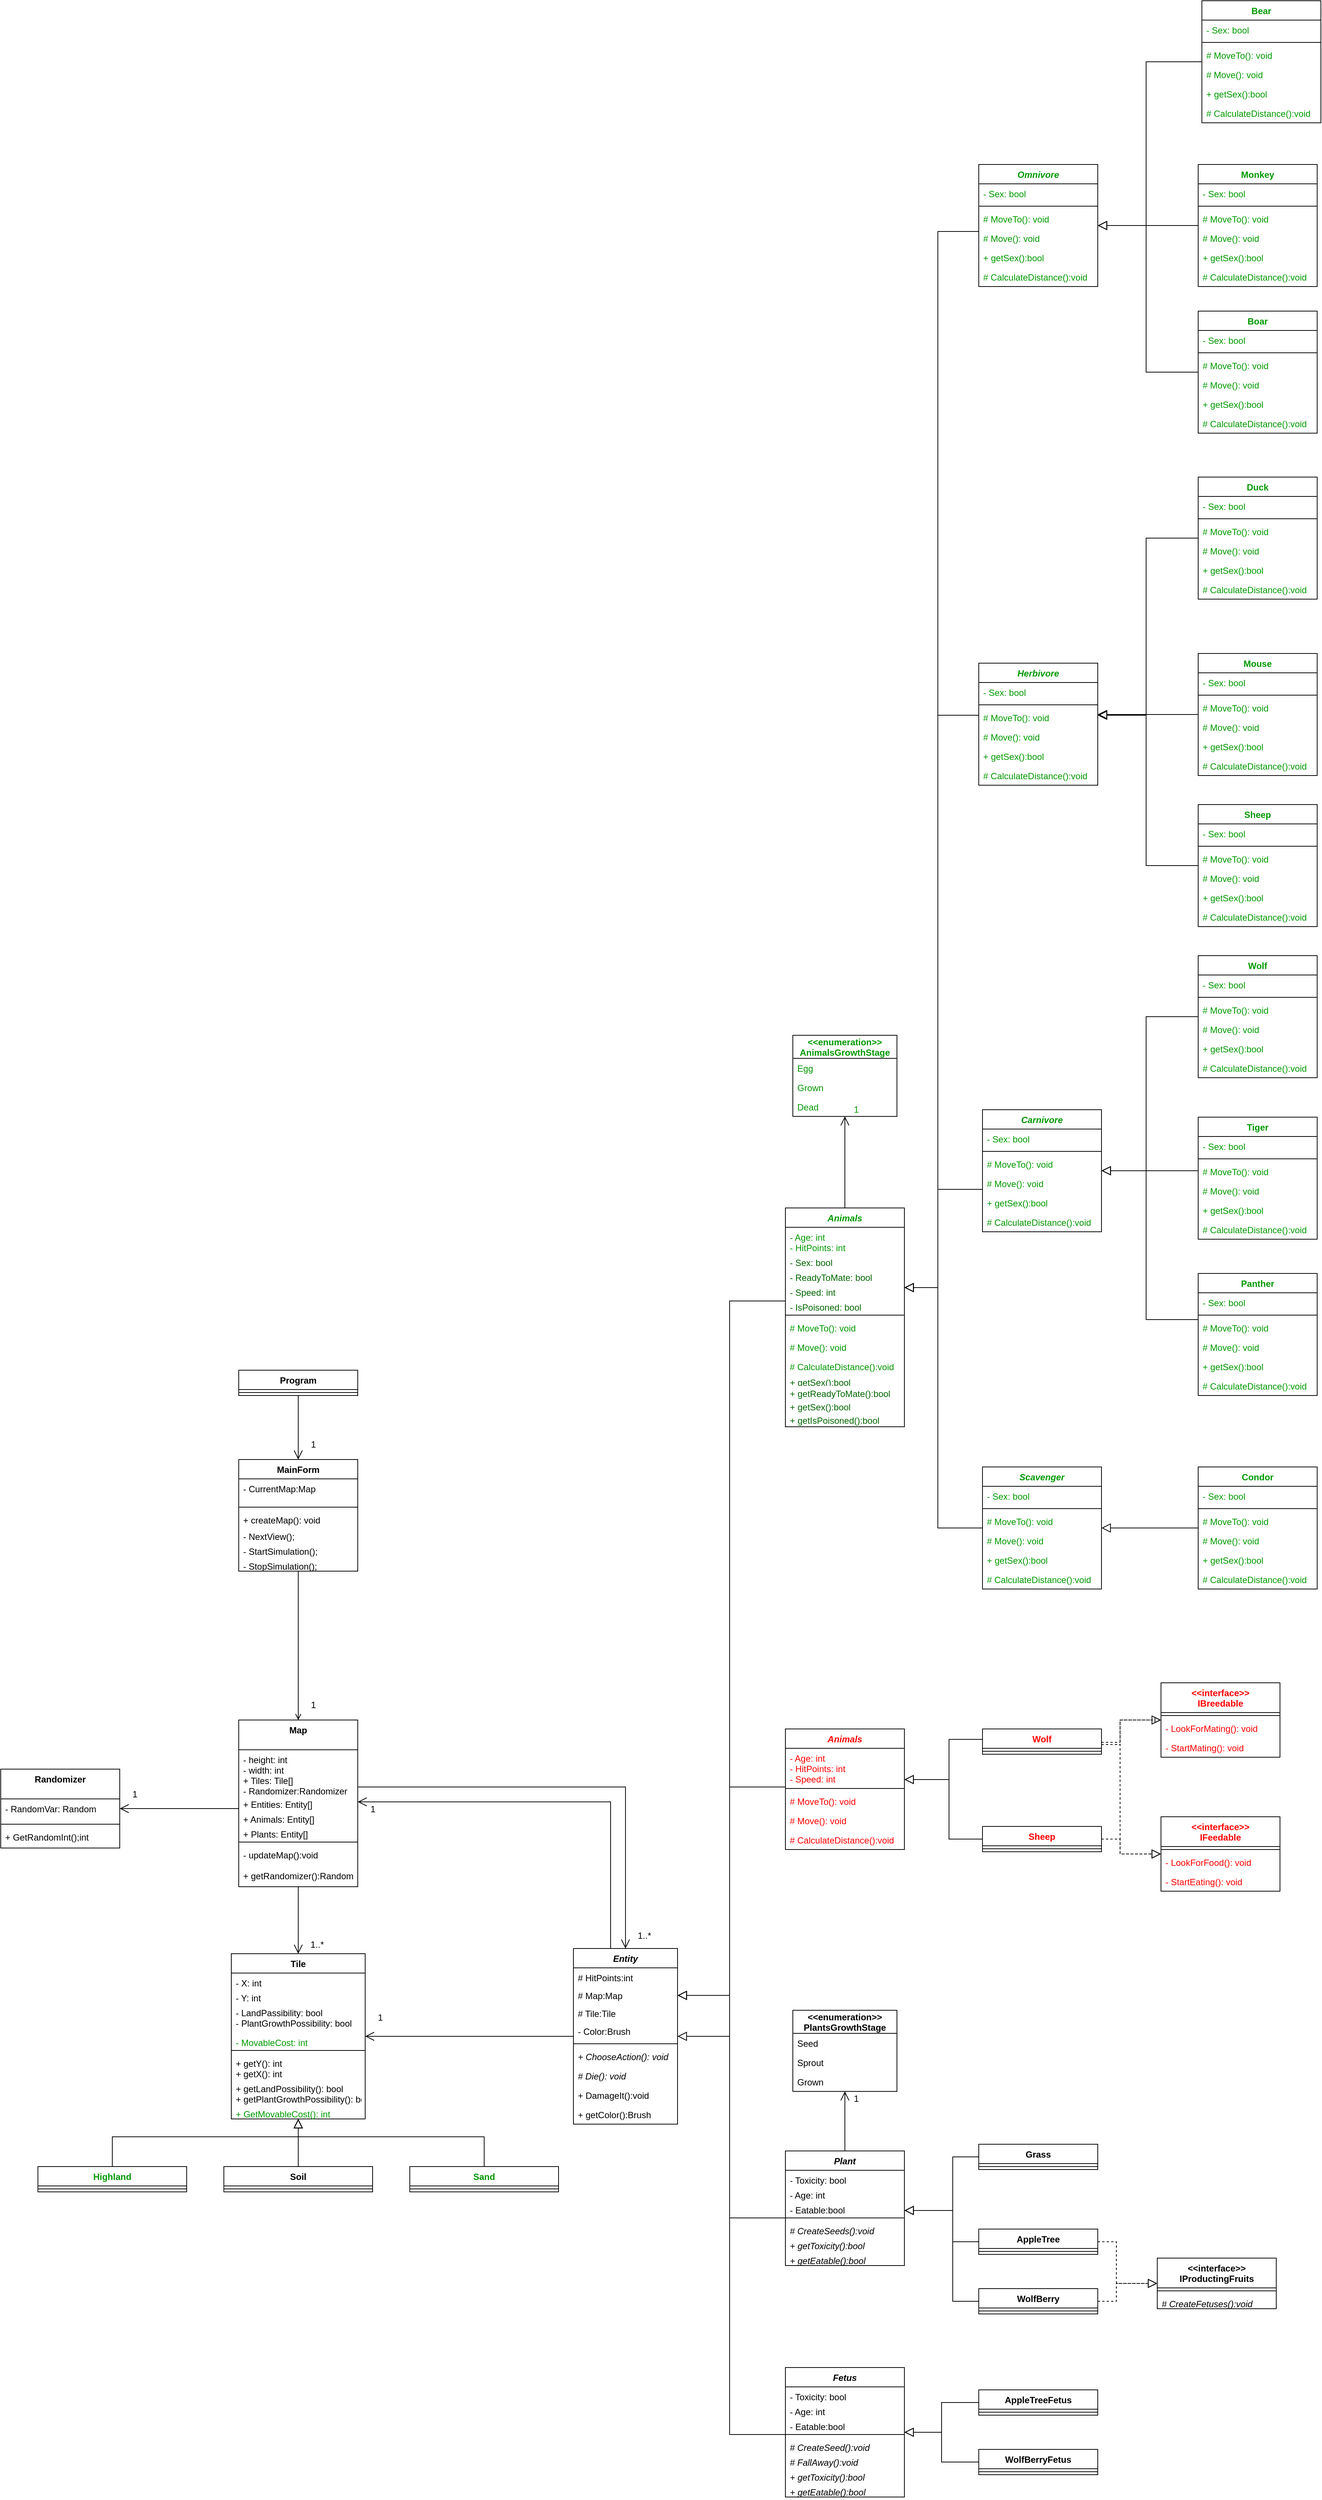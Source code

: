 <mxfile version="15.4.3" type="github">
  <diagram name="Page-1" id="c4acf3e9-155e-7222-9cf6-157b1a14988f">
    <mxGraphModel dx="1673" dy="3446" grid="1" gridSize="10" guides="1" tooltips="1" connect="1" arrows="1" fold="1" page="1" pageScale="1" pageWidth="1100" pageHeight="850" background="none" math="0" shadow="0">
      <root>
        <mxCell id="0" />
        <mxCell id="1" parent="0" />
        <mxCell id="tK33m090suOpxxcHoeYY-7" style="edgeStyle=orthogonalEdgeStyle;rounded=0;orthogonalLoop=1;jettySize=auto;html=1;endArrow=open;endFill=0;endSize=10;startSize=10;startArrow=none;startFill=0;labelBackgroundColor=none;" parent="1" source="_xyLBf4rRskC3J2EZDxW-5" target="_xyLBf4rRskC3J2EZDxW-9" edge="1">
          <mxGeometry relative="1" as="geometry" />
        </mxCell>
        <mxCell id="lUDeA2Y6OBIpnzFLCQ9V-3" style="edgeStyle=orthogonalEdgeStyle;rounded=0;orthogonalLoop=1;jettySize=auto;html=1;endArrow=open;endFill=0;endSize=10;labelBackgroundColor=none;" parent="1" source="_xyLBf4rRskC3J2EZDxW-5" target="s3qruMykAdAHOrOJcpGM-22" edge="1">
          <mxGeometry relative="1" as="geometry">
            <Array as="points">
              <mxPoint x="1180" y="610" />
            </Array>
          </mxGeometry>
        </mxCell>
        <mxCell id="lUDeA2Y6OBIpnzFLCQ9V-32" style="edgeStyle=orthogonalEdgeStyle;rounded=0;orthogonalLoop=1;jettySize=auto;html=1;startArrow=none;startFill=0;endArrow=open;endFill=0;endSize=10;labelBackgroundColor=none;" parent="1" source="_xyLBf4rRskC3J2EZDxW-5" target="lUDeA2Y6OBIpnzFLCQ9V-27" edge="1">
          <mxGeometry relative="1" as="geometry">
            <Array as="points">
              <mxPoint x="520" y="639" />
              <mxPoint x="520" y="639" />
            </Array>
          </mxGeometry>
        </mxCell>
        <mxCell id="_xyLBf4rRskC3J2EZDxW-5" value="Map" style="swimlane;fontStyle=1;align=center;verticalAlign=top;childLayout=stackLayout;horizontal=1;startSize=40;horizontalStack=0;resizeParent=1;resizeParentMax=0;resizeLast=0;collapsible=1;marginBottom=0;labelBackgroundColor=none;" parent="1" vertex="1">
          <mxGeometry x="660" y="520" width="160" height="224" as="geometry" />
        </mxCell>
        <mxCell id="_xyLBf4rRskC3J2EZDxW-6" value="- height: int&#xa;- width: int&#xa;+ Tiles: Tile[]&#xa;- Randomizer:Randomizer" style="text;align=left;verticalAlign=top;spacingLeft=4;spacingRight=4;overflow=hidden;rotatable=0;points=[[0,0.5],[1,0.5]];portConstraint=eastwest;labelBackgroundColor=none;" parent="_xyLBf4rRskC3J2EZDxW-5" vertex="1">
          <mxGeometry y="40" width="160" height="60" as="geometry" />
        </mxCell>
        <mxCell id="lUDeA2Y6OBIpnzFLCQ9V-34" value="+ Entities: Entity[]" style="text;align=left;verticalAlign=top;spacingLeft=4;spacingRight=4;overflow=hidden;rotatable=0;points=[[0,0.5],[1,0.5]];portConstraint=eastwest;labelBackgroundColor=none;" parent="_xyLBf4rRskC3J2EZDxW-5" vertex="1">
          <mxGeometry y="100" width="160" height="20" as="geometry" />
        </mxCell>
        <mxCell id="lUDeA2Y6OBIpnzFLCQ9V-35" value="+ Animals: Entity[]" style="text;align=left;verticalAlign=top;spacingLeft=4;spacingRight=4;overflow=hidden;rotatable=0;points=[[0,0.5],[1,0.5]];portConstraint=eastwest;labelBackgroundColor=none;" parent="_xyLBf4rRskC3J2EZDxW-5" vertex="1">
          <mxGeometry y="120" width="160" height="20" as="geometry" />
        </mxCell>
        <mxCell id="lUDeA2Y6OBIpnzFLCQ9V-36" value="+ Plants: Entity[]" style="text;align=left;verticalAlign=top;spacingLeft=4;spacingRight=4;overflow=hidden;rotatable=0;points=[[0,0.5],[1,0.5]];portConstraint=eastwest;labelBackgroundColor=none;" parent="_xyLBf4rRskC3J2EZDxW-5" vertex="1">
          <mxGeometry y="140" width="160" height="20" as="geometry" />
        </mxCell>
        <mxCell id="_xyLBf4rRskC3J2EZDxW-7" value="" style="line;strokeWidth=1;align=left;verticalAlign=middle;spacingTop=-1;spacingLeft=3;spacingRight=3;rotatable=0;labelPosition=right;points=[];portConstraint=eastwest;labelBackgroundColor=none;" parent="_xyLBf4rRskC3J2EZDxW-5" vertex="1">
          <mxGeometry y="160" width="160" height="8" as="geometry" />
        </mxCell>
        <mxCell id="s3qruMykAdAHOrOJcpGM-13" value="- updateMap():void" style="text;align=left;verticalAlign=top;spacingLeft=4;spacingRight=4;overflow=hidden;rotatable=0;points=[[0,0.5],[1,0.5]];portConstraint=eastwest;labelBackgroundColor=none;" parent="_xyLBf4rRskC3J2EZDxW-5" vertex="1">
          <mxGeometry y="168" width="160" height="28" as="geometry" />
        </mxCell>
        <mxCell id="tCjWMXxbCeVZ_curiyDe-3" value="+ getRandomizer():Randomizer" style="text;align=left;verticalAlign=top;spacingLeft=4;spacingRight=4;overflow=hidden;rotatable=0;points=[[0,0.5],[1,0.5]];portConstraint=eastwest;labelBackgroundColor=none;" parent="_xyLBf4rRskC3J2EZDxW-5" vertex="1">
          <mxGeometry y="196" width="160" height="28" as="geometry" />
        </mxCell>
        <mxCell id="_xyLBf4rRskC3J2EZDxW-9" value="Tile" style="swimlane;fontStyle=1;align=center;verticalAlign=top;childLayout=stackLayout;horizontal=1;startSize=26;horizontalStack=0;resizeParent=1;resizeParentMax=0;resizeLast=0;collapsible=1;marginBottom=0;labelBackgroundColor=none;" parent="1" vertex="1">
          <mxGeometry x="650" y="834" width="180" height="222" as="geometry" />
        </mxCell>
        <mxCell id="tK33m090suOpxxcHoeYY-31" value="- X: int" style="text;align=left;verticalAlign=top;spacingLeft=4;spacingRight=4;overflow=hidden;rotatable=0;points=[[0,0.5],[1,0.5]];portConstraint=eastwest;labelBackgroundColor=none;" parent="_xyLBf4rRskC3J2EZDxW-9" vertex="1">
          <mxGeometry y="26" width="180" height="20" as="geometry" />
        </mxCell>
        <mxCell id="tK33m090suOpxxcHoeYY-32" value="- Y: int" style="text;align=left;verticalAlign=top;spacingLeft=4;spacingRight=4;overflow=hidden;rotatable=0;points=[[0,0.5],[1,0.5]];portConstraint=eastwest;labelBackgroundColor=none;" parent="_xyLBf4rRskC3J2EZDxW-9" vertex="1">
          <mxGeometry y="46" width="180" height="20" as="geometry" />
        </mxCell>
        <mxCell id="QvaqsyEetl3F-smUwmiv-2" value="- LandPassibility: bool&#xa;- PlantGrowthPossibility: bool" style="text;align=left;verticalAlign=top;spacingLeft=4;spacingRight=4;overflow=hidden;rotatable=0;points=[[0,0.5],[1,0.5]];portConstraint=eastwest;labelBackgroundColor=none;" parent="_xyLBf4rRskC3J2EZDxW-9" vertex="1">
          <mxGeometry y="66" width="180" height="40" as="geometry" />
        </mxCell>
        <mxCell id="QjiBA7Gq-WowvqA7mBvu-177" value="- MovableCost: int" style="text;align=left;verticalAlign=top;spacingLeft=4;spacingRight=4;overflow=hidden;rotatable=0;points=[[0,0.5],[1,0.5]];portConstraint=eastwest;labelBackgroundColor=none;fontColor=#009900;" vertex="1" parent="_xyLBf4rRskC3J2EZDxW-9">
          <mxGeometry y="106" width="180" height="20" as="geometry" />
        </mxCell>
        <mxCell id="_xyLBf4rRskC3J2EZDxW-11" value="" style="line;strokeWidth=1;align=left;verticalAlign=middle;spacingTop=-1;spacingLeft=3;spacingRight=3;rotatable=0;labelPosition=right;points=[];portConstraint=eastwest;labelBackgroundColor=none;" parent="_xyLBf4rRskC3J2EZDxW-9" vertex="1">
          <mxGeometry y="126" width="180" height="8" as="geometry" />
        </mxCell>
        <mxCell id="tCjWMXxbCeVZ_curiyDe-1" value="+ getY(): int&#xa;+ getX(): int" style="text;align=left;verticalAlign=top;spacingLeft=4;spacingRight=4;overflow=hidden;rotatable=0;points=[[0,0.5],[1,0.5]];portConstraint=eastwest;labelBackgroundColor=none;" parent="_xyLBf4rRskC3J2EZDxW-9" vertex="1">
          <mxGeometry y="134" width="180" height="34" as="geometry" />
        </mxCell>
        <mxCell id="tCjWMXxbCeVZ_curiyDe-2" value="+ getLandPossibility(): bool&#xa;+ getPlantGrowthPossibility(): bool" style="text;align=left;verticalAlign=top;spacingLeft=4;spacingRight=4;overflow=hidden;rotatable=0;points=[[0,0.5],[1,0.5]];portConstraint=eastwest;labelBackgroundColor=none;" parent="_xyLBf4rRskC3J2EZDxW-9" vertex="1">
          <mxGeometry y="168" width="180" height="34" as="geometry" />
        </mxCell>
        <mxCell id="QjiBA7Gq-WowvqA7mBvu-178" value="+ GetMovableCost(): int" style="text;align=left;verticalAlign=top;spacingLeft=4;spacingRight=4;overflow=hidden;rotatable=0;points=[[0,0.5],[1,0.5]];portConstraint=eastwest;labelBackgroundColor=none;fontColor=#009900;" vertex="1" parent="_xyLBf4rRskC3J2EZDxW-9">
          <mxGeometry y="202" width="180" height="20" as="geometry" />
        </mxCell>
        <mxCell id="lUDeA2Y6OBIpnzFLCQ9V-10" style="edgeStyle=orthogonalEdgeStyle;rounded=0;orthogonalLoop=1;jettySize=auto;html=1;startArrow=none;startFill=0;endArrow=block;endFill=0;endSize=10;labelBackgroundColor=none;" parent="1" source="v3pDaqWRYXxPAvAmd5gX-1" target="_xyLBf4rRskC3J2EZDxW-9" edge="1">
          <mxGeometry relative="1" as="geometry">
            <Array as="points">
              <mxPoint x="740" y="1090" />
              <mxPoint x="740" y="1090" />
            </Array>
          </mxGeometry>
        </mxCell>
        <mxCell id="v3pDaqWRYXxPAvAmd5gX-1" value="Soil" style="swimlane;fontStyle=1;align=center;verticalAlign=top;childLayout=stackLayout;horizontal=1;startSize=26;horizontalStack=0;resizeParent=1;resizeParentMax=0;resizeLast=0;collapsible=1;marginBottom=0;labelBackgroundColor=none;" parent="1" vertex="1">
          <mxGeometry x="640" y="1120" width="200" height="34" as="geometry" />
        </mxCell>
        <mxCell id="v3pDaqWRYXxPAvAmd5gX-3" value="" style="line;strokeWidth=1;align=left;verticalAlign=middle;spacingTop=-1;spacingLeft=3;spacingRight=3;rotatable=0;labelPosition=right;points=[];portConstraint=eastwest;labelBackgroundColor=none;" parent="v3pDaqWRYXxPAvAmd5gX-1" vertex="1">
          <mxGeometry y="26" width="200" height="8" as="geometry" />
        </mxCell>
        <mxCell id="QvaqsyEetl3F-smUwmiv-9" style="edgeStyle=orthogonalEdgeStyle;rounded=0;orthogonalLoop=1;jettySize=auto;html=1;endArrow=block;endFill=0;endSize=10;labelBackgroundColor=none;" parent="1" source="v3pDaqWRYXxPAvAmd5gX-28" target="s3qruMykAdAHOrOJcpGM-22" edge="1">
          <mxGeometry relative="1" as="geometry">
            <Array as="points">
              <mxPoint x="1320" y="1189" />
              <mxPoint x="1320" y="890" />
            </Array>
          </mxGeometry>
        </mxCell>
        <mxCell id="GOziUS8xMTXhWKEQs9-W-17" style="edgeStyle=orthogonalEdgeStyle;rounded=0;orthogonalLoop=1;jettySize=auto;html=1;fontColor=#000000;endArrow=open;endFill=0;endSize=10;labelBackgroundColor=none;" parent="1" source="v3pDaqWRYXxPAvAmd5gX-28" target="GOziUS8xMTXhWKEQs9-W-12" edge="1">
          <mxGeometry relative="1" as="geometry" />
        </mxCell>
        <mxCell id="v3pDaqWRYXxPAvAmd5gX-28" value="Plant" style="swimlane;fontStyle=3;align=center;verticalAlign=top;childLayout=stackLayout;horizontal=1;startSize=26;horizontalStack=0;resizeParent=1;resizeParentMax=0;resizeLast=0;collapsible=1;marginBottom=0;labelBackgroundColor=none;" parent="1" vertex="1">
          <mxGeometry x="1395" y="1099" width="160" height="154" as="geometry">
            <mxRectangle x="1395" y="1099" width="60" height="26" as="alternateBounds" />
          </mxGeometry>
        </mxCell>
        <mxCell id="GOziUS8xMTXhWKEQs9-W-2" value="- Toxicity: bool" style="text;align=left;verticalAlign=top;spacingLeft=4;spacingRight=4;overflow=hidden;rotatable=0;points=[[0,0.5],[1,0.5]];portConstraint=eastwest;fontStyle=0;labelBackgroundColor=none;" parent="v3pDaqWRYXxPAvAmd5gX-28" vertex="1">
          <mxGeometry y="26" width="160" height="20" as="geometry" />
        </mxCell>
        <mxCell id="GOziUS8xMTXhWKEQs9-W-26" value="- Age: int" style="text;align=left;verticalAlign=top;spacingLeft=4;spacingRight=4;overflow=hidden;rotatable=0;points=[[0,0.5],[1,0.5]];portConstraint=eastwest;fontStyle=0;labelBackgroundColor=none;" parent="v3pDaqWRYXxPAvAmd5gX-28" vertex="1">
          <mxGeometry y="46" width="160" height="20" as="geometry" />
        </mxCell>
        <mxCell id="GOziUS8xMTXhWKEQs9-W-32" value="- Eatable:bool" style="text;align=left;verticalAlign=top;spacingLeft=4;spacingRight=4;overflow=hidden;rotatable=0;points=[[0,0.5],[1,0.5]];portConstraint=eastwest;fontStyle=0;labelBackgroundColor=none;" parent="v3pDaqWRYXxPAvAmd5gX-28" vertex="1">
          <mxGeometry y="66" width="160" height="20" as="geometry" />
        </mxCell>
        <mxCell id="v3pDaqWRYXxPAvAmd5gX-30" value="" style="line;strokeWidth=1;align=left;verticalAlign=middle;spacingTop=-1;spacingLeft=3;spacingRight=3;rotatable=0;labelPosition=right;points=[];portConstraint=eastwest;labelBackgroundColor=none;" parent="v3pDaqWRYXxPAvAmd5gX-28" vertex="1">
          <mxGeometry y="86" width="160" height="8" as="geometry" />
        </mxCell>
        <mxCell id="uQyLJOUiB2QbZ60BsBIK-18" value="# CreateSeeds():void" style="text;align=left;verticalAlign=top;spacingLeft=4;spacingRight=4;overflow=hidden;rotatable=0;points=[[0,0.5],[1,0.5]];portConstraint=eastwest;fontStyle=2;labelBackgroundColor=none;" parent="v3pDaqWRYXxPAvAmd5gX-28" vertex="1">
          <mxGeometry y="94" width="160" height="20" as="geometry" />
        </mxCell>
        <mxCell id="tCjWMXxbCeVZ_curiyDe-5" value="+ getToxicity():bool" style="text;align=left;verticalAlign=top;spacingLeft=4;spacingRight=4;overflow=hidden;rotatable=0;points=[[0,0.5],[1,0.5]];portConstraint=eastwest;fontStyle=2;labelBackgroundColor=none;" parent="v3pDaqWRYXxPAvAmd5gX-28" vertex="1">
          <mxGeometry y="114" width="160" height="20" as="geometry" />
        </mxCell>
        <mxCell id="tCjWMXxbCeVZ_curiyDe-6" value="+ getEatable():bool" style="text;align=left;verticalAlign=top;spacingLeft=4;spacingRight=4;overflow=hidden;rotatable=0;points=[[0,0.5],[1,0.5]];portConstraint=eastwest;fontStyle=2;labelBackgroundColor=none;" parent="v3pDaqWRYXxPAvAmd5gX-28" vertex="1">
          <mxGeometry y="134" width="160" height="20" as="geometry" />
        </mxCell>
        <mxCell id="v3pDaqWRYXxPAvAmd5gX-40" style="edgeStyle=orthogonalEdgeStyle;rounded=0;orthogonalLoop=1;jettySize=auto;html=1;endArrow=block;endFill=0;startSize=6;endSize=10;strokeWidth=1;fontColor=#FF0000;labelBackgroundColor=none;" parent="1" source="v3pDaqWRYXxPAvAmd5gX-36" edge="1">
          <mxGeometry relative="1" as="geometry">
            <Array as="points">
              <mxPoint x="1615" y="546" />
              <mxPoint x="1615" y="600" />
            </Array>
            <mxPoint x="1555" y="600" as="targetPoint" />
          </mxGeometry>
        </mxCell>
        <mxCell id="tK33m090suOpxxcHoeYY-23" style="edgeStyle=orthogonalEdgeStyle;rounded=0;orthogonalLoop=1;jettySize=auto;html=1;endArrow=block;endFill=0;endSize=10;dashed=1;fontColor=#FF0000;labelBackgroundColor=none;" parent="1" source="v3pDaqWRYXxPAvAmd5gX-36" target="tK33m090suOpxxcHoeYY-15" edge="1">
          <mxGeometry relative="1" as="geometry">
            <Array as="points">
              <mxPoint x="1845" y="553" />
              <mxPoint x="1845" y="700" />
            </Array>
          </mxGeometry>
        </mxCell>
        <mxCell id="M5JBE9hiQ1hYlcrJwLkJ-7" style="edgeStyle=orthogonalEdgeStyle;rounded=0;orthogonalLoop=1;jettySize=auto;html=1;dashed=1;endArrow=block;endFill=0;fontColor=#FF0000;labelBackgroundColor=none;" parent="1" source="v3pDaqWRYXxPAvAmd5gX-36" target="M5JBE9hiQ1hYlcrJwLkJ-1" edge="1">
          <mxGeometry relative="1" as="geometry">
            <Array as="points">
              <mxPoint x="1845" y="550" />
              <mxPoint x="1845" y="520" />
            </Array>
          </mxGeometry>
        </mxCell>
        <mxCell id="v3pDaqWRYXxPAvAmd5gX-36" value="Wolf" style="swimlane;fontStyle=1;align=center;verticalAlign=top;childLayout=stackLayout;horizontal=1;startSize=26;horizontalStack=0;resizeParent=1;resizeParentMax=0;resizeLast=0;collapsible=1;marginBottom=0;labelBackgroundColor=none;fontColor=#FF0000;" parent="1" vertex="1">
          <mxGeometry x="1660" y="532" width="160" height="34" as="geometry" />
        </mxCell>
        <mxCell id="v3pDaqWRYXxPAvAmd5gX-38" value="" style="line;strokeWidth=1;align=left;verticalAlign=middle;spacingTop=-1;spacingLeft=3;spacingRight=3;rotatable=0;labelPosition=right;points=[];portConstraint=eastwest;labelBackgroundColor=none;fontColor=#FF0000;" parent="v3pDaqWRYXxPAvAmd5gX-36" vertex="1">
          <mxGeometry y="26" width="160" height="8" as="geometry" />
        </mxCell>
        <mxCell id="v3pDaqWRYXxPAvAmd5gX-45" style="edgeStyle=orthogonalEdgeStyle;rounded=0;orthogonalLoop=1;jettySize=auto;html=1;endArrow=block;endFill=0;startSize=6;endSize=10;strokeWidth=1;fontColor=#FF0000;labelBackgroundColor=none;" parent="1" source="v3pDaqWRYXxPAvAmd5gX-41" edge="1">
          <mxGeometry relative="1" as="geometry">
            <Array as="points">
              <mxPoint x="1615" y="680" />
              <mxPoint x="1615" y="600" />
            </Array>
            <mxPoint x="1555" y="600" as="targetPoint" />
          </mxGeometry>
        </mxCell>
        <mxCell id="tK33m090suOpxxcHoeYY-24" style="edgeStyle=orthogonalEdgeStyle;rounded=0;orthogonalLoop=1;jettySize=auto;html=1;endArrow=block;endFill=0;endSize=10;dashed=1;fontColor=#FF0000;labelBackgroundColor=none;" parent="1" source="v3pDaqWRYXxPAvAmd5gX-41" target="tK33m090suOpxxcHoeYY-15" edge="1">
          <mxGeometry relative="1" as="geometry">
            <Array as="points">
              <mxPoint x="1845" y="680" />
              <mxPoint x="1845" y="700" />
            </Array>
          </mxGeometry>
        </mxCell>
        <mxCell id="M5JBE9hiQ1hYlcrJwLkJ-8" style="edgeStyle=orthogonalEdgeStyle;rounded=0;orthogonalLoop=1;jettySize=auto;html=1;dashed=1;endArrow=block;endFill=0;endSize=10;fontColor=#FF0000;labelBackgroundColor=none;" parent="1" source="v3pDaqWRYXxPAvAmd5gX-41" target="M5JBE9hiQ1hYlcrJwLkJ-1" edge="1">
          <mxGeometry relative="1" as="geometry">
            <Array as="points">
              <mxPoint x="1845" y="680" />
              <mxPoint x="1845" y="520" />
            </Array>
          </mxGeometry>
        </mxCell>
        <mxCell id="v3pDaqWRYXxPAvAmd5gX-41" value="Sheep" style="swimlane;fontStyle=1;align=center;verticalAlign=top;childLayout=stackLayout;horizontal=1;startSize=26;horizontalStack=0;resizeParent=1;resizeParentMax=0;resizeLast=0;collapsible=1;marginBottom=0;labelBackgroundColor=none;fontColor=#FF0000;" parent="1" vertex="1">
          <mxGeometry x="1660" y="663" width="160" height="34" as="geometry" />
        </mxCell>
        <mxCell id="v3pDaqWRYXxPAvAmd5gX-43" value="" style="line;strokeWidth=1;align=left;verticalAlign=middle;spacingTop=-1;spacingLeft=3;spacingRight=3;rotatable=0;labelPosition=right;points=[];portConstraint=eastwest;labelBackgroundColor=none;fontColor=#FF0000;" parent="v3pDaqWRYXxPAvAmd5gX-41" vertex="1">
          <mxGeometry y="26" width="160" height="8" as="geometry" />
        </mxCell>
        <mxCell id="QvaqsyEetl3F-smUwmiv-7" style="edgeStyle=orthogonalEdgeStyle;rounded=0;orthogonalLoop=1;jettySize=auto;html=1;endArrow=block;endFill=0;endSize=10;labelBackgroundColor=none;" parent="1" source="v3pDaqWRYXxPAvAmd5gX-56" target="s3qruMykAdAHOrOJcpGM-22" edge="1">
          <mxGeometry relative="1" as="geometry">
            <Array as="points">
              <mxPoint x="1320" y="610" />
              <mxPoint x="1320" y="890" />
            </Array>
          </mxGeometry>
        </mxCell>
        <mxCell id="v3pDaqWRYXxPAvAmd5gX-56" value="Animals" style="swimlane;fontStyle=3;align=center;verticalAlign=top;childLayout=stackLayout;horizontal=1;startSize=26;horizontalStack=0;resizeParent=1;resizeParentMax=0;resizeLast=0;collapsible=1;marginBottom=0;labelBackgroundColor=none;fillColor=#FFFFFF;fontColor=#FF0000;" parent="1" vertex="1">
          <mxGeometry x="1395" y="532" width="160" height="162" as="geometry" />
        </mxCell>
        <mxCell id="v3pDaqWRYXxPAvAmd5gX-57" value="- Age: int  &#xa;- HitPoints: int&#xa;- Speed: int" style="text;align=left;verticalAlign=top;spacingLeft=4;spacingRight=4;overflow=hidden;rotatable=0;points=[[0,0.5],[1,0.5]];portConstraint=eastwest;labelBackgroundColor=none;fontColor=#FF0000;" parent="v3pDaqWRYXxPAvAmd5gX-56" vertex="1">
          <mxGeometry y="26" width="160" height="50" as="geometry" />
        </mxCell>
        <mxCell id="v3pDaqWRYXxPAvAmd5gX-58" value="" style="line;strokeWidth=1;align=left;verticalAlign=middle;spacingTop=-1;spacingLeft=3;spacingRight=3;rotatable=0;labelPosition=right;points=[];portConstraint=eastwest;labelBackgroundColor=none;fontColor=#FF0000;" parent="v3pDaqWRYXxPAvAmd5gX-56" vertex="1">
          <mxGeometry y="76" width="160" height="8" as="geometry" />
        </mxCell>
        <mxCell id="v3pDaqWRYXxPAvAmd5gX-59" value="# MoveTo(): void" style="text;align=left;verticalAlign=top;spacingLeft=4;spacingRight=4;overflow=hidden;rotatable=0;points=[[0,0.5],[1,0.5]];portConstraint=eastwest;fontStyle=0;labelBackgroundColor=none;fontColor=#FF0000;" parent="v3pDaqWRYXxPAvAmd5gX-56" vertex="1">
          <mxGeometry y="84" width="160" height="26" as="geometry" />
        </mxCell>
        <mxCell id="lUDeA2Y6OBIpnzFLCQ9V-26" value="# Move(): void" style="text;align=left;verticalAlign=top;spacingLeft=4;spacingRight=4;overflow=hidden;rotatable=0;points=[[0,0.5],[1,0.5]];portConstraint=eastwest;fontStyle=0;labelBackgroundColor=none;fontColor=#FF0000;" parent="v3pDaqWRYXxPAvAmd5gX-56" vertex="1">
          <mxGeometry y="110" width="160" height="26" as="geometry" />
        </mxCell>
        <mxCell id="lUDeA2Y6OBIpnzFLCQ9V-40" value="# CalculateDistance():void" style="text;align=left;verticalAlign=top;spacingLeft=4;spacingRight=4;overflow=hidden;rotatable=0;points=[[0,0.5],[1,0.5]];portConstraint=eastwest;fontStyle=0;labelBackgroundColor=none;fontColor=#FF0000;" parent="v3pDaqWRYXxPAvAmd5gX-56" vertex="1">
          <mxGeometry y="136" width="160" height="26" as="geometry" />
        </mxCell>
        <mxCell id="v3pDaqWRYXxPAvAmd5gX-79" style="edgeStyle=orthogonalEdgeStyle;rounded=0;orthogonalLoop=1;jettySize=auto;html=1;endArrow=block;endFill=0;startSize=6;endSize=10;strokeWidth=1;fontColor=#000000;labelBackgroundColor=none;" parent="1" source="v3pDaqWRYXxPAvAmd5gX-75" target="v3pDaqWRYXxPAvAmd5gX-28" edge="1">
          <mxGeometry relative="1" as="geometry">
            <Array as="points">
              <mxPoint x="1620" y="1107" />
              <mxPoint x="1620" y="1179" />
            </Array>
          </mxGeometry>
        </mxCell>
        <mxCell id="v3pDaqWRYXxPAvAmd5gX-75" value="Grass" style="swimlane;fontStyle=1;align=center;verticalAlign=top;childLayout=stackLayout;horizontal=1;startSize=26;horizontalStack=0;resizeParent=1;resizeParentMax=0;resizeLast=0;collapsible=1;marginBottom=0;labelBackgroundColor=none;" parent="1" vertex="1">
          <mxGeometry x="1655" y="1090" width="160" height="34" as="geometry" />
        </mxCell>
        <mxCell id="v3pDaqWRYXxPAvAmd5gX-77" value="" style="line;strokeWidth=1;align=left;verticalAlign=middle;spacingTop=-1;spacingLeft=3;spacingRight=3;rotatable=0;labelPosition=right;points=[];portConstraint=eastwest;labelBackgroundColor=none;" parent="v3pDaqWRYXxPAvAmd5gX-75" vertex="1">
          <mxGeometry y="26" width="160" height="8" as="geometry" />
        </mxCell>
        <mxCell id="lUDeA2Y6OBIpnzFLCQ9V-1" style="edgeStyle=orthogonalEdgeStyle;rounded=0;orthogonalLoop=1;jettySize=auto;html=1;endArrow=open;endFill=0;labelBackgroundColor=none;" parent="1" source="R_GVhmnV9ysI4ZdF6uMz-18" target="_xyLBf4rRskC3J2EZDxW-5" edge="1">
          <mxGeometry relative="1" as="geometry" />
        </mxCell>
        <mxCell id="R_GVhmnV9ysI4ZdF6uMz-18" value="MainForm" style="swimlane;fontStyle=1;align=center;verticalAlign=top;childLayout=stackLayout;horizontal=1;startSize=26;horizontalStack=0;resizeParent=1;resizeParentMax=0;resizeLast=0;collapsible=1;marginBottom=0;labelBackgroundColor=none;" parent="1" vertex="1">
          <mxGeometry x="660" y="170" width="160" height="150" as="geometry" />
        </mxCell>
        <mxCell id="R_GVhmnV9ysI4ZdF6uMz-19" value="- CurrentMap:Map" style="text;align=left;verticalAlign=top;spacingLeft=4;spacingRight=4;overflow=hidden;rotatable=0;points=[[0,0.5],[1,0.5]];portConstraint=eastwest;labelBackgroundColor=none;" parent="R_GVhmnV9ysI4ZdF6uMz-18" vertex="1">
          <mxGeometry y="26" width="160" height="34" as="geometry" />
        </mxCell>
        <mxCell id="R_GVhmnV9ysI4ZdF6uMz-20" value="" style="line;strokeWidth=1;align=left;verticalAlign=middle;spacingTop=-1;spacingLeft=3;spacingRight=3;rotatable=0;labelPosition=right;points=[];portConstraint=eastwest;labelBackgroundColor=none;" parent="R_GVhmnV9ysI4ZdF6uMz-18" vertex="1">
          <mxGeometry y="60" width="160" height="8" as="geometry" />
        </mxCell>
        <mxCell id="R_GVhmnV9ysI4ZdF6uMz-21" value="+ createMap(): void" style="text;align=left;verticalAlign=top;spacingLeft=4;spacingRight=4;overflow=hidden;rotatable=0;points=[[0,0.5],[1,0.5]];portConstraint=eastwest;labelBackgroundColor=none;" parent="R_GVhmnV9ysI4ZdF6uMz-18" vertex="1">
          <mxGeometry y="68" width="160" height="22" as="geometry" />
        </mxCell>
        <mxCell id="8E_h5tTmM04f4tNInj24-1" value="- NextView();" style="text;align=left;verticalAlign=top;spacingLeft=4;spacingRight=4;overflow=hidden;rotatable=0;points=[[0,0.5],[1,0.5]];portConstraint=eastwest;labelBackgroundColor=none;" parent="R_GVhmnV9ysI4ZdF6uMz-18" vertex="1">
          <mxGeometry y="90" width="160" height="20" as="geometry" />
        </mxCell>
        <mxCell id="lUDeA2Y6OBIpnzFLCQ9V-37" value="- StartSimulation();" style="text;align=left;verticalAlign=top;spacingLeft=4;spacingRight=4;overflow=hidden;rotatable=0;points=[[0,0.5],[1,0.5]];portConstraint=eastwest;labelBackgroundColor=none;" parent="R_GVhmnV9ysI4ZdF6uMz-18" vertex="1">
          <mxGeometry y="110" width="160" height="20" as="geometry" />
        </mxCell>
        <mxCell id="lUDeA2Y6OBIpnzFLCQ9V-38" value="- StopSimulation();" style="text;align=left;verticalAlign=top;spacingLeft=4;spacingRight=4;overflow=hidden;rotatable=0;points=[[0,0.5],[1,0.5]];portConstraint=eastwest;labelBackgroundColor=none;" parent="R_GVhmnV9ysI4ZdF6uMz-18" vertex="1">
          <mxGeometry y="130" width="160" height="20" as="geometry" />
        </mxCell>
        <mxCell id="tK33m090suOpxxcHoeYY-15" value="&lt;&lt;interface&gt;&gt;&#xa;IFeedable" style="swimlane;fontStyle=1;align=center;verticalAlign=top;childLayout=stackLayout;horizontal=1;startSize=40;horizontalStack=0;resizeParent=1;resizeParentMax=0;resizeLast=0;collapsible=1;marginBottom=0;labelBackgroundColor=none;fontColor=#FF0000;" parent="1" vertex="1">
          <mxGeometry x="1900" y="650" width="160" height="100" as="geometry" />
        </mxCell>
        <mxCell id="tK33m090suOpxxcHoeYY-17" value="" style="line;strokeWidth=1;align=left;verticalAlign=middle;spacingTop=-1;spacingLeft=3;spacingRight=3;rotatable=0;labelPosition=right;points=[];portConstraint=eastwest;labelBackgroundColor=none;fontColor=#FF0000;" parent="tK33m090suOpxxcHoeYY-15" vertex="1">
          <mxGeometry y="40" width="160" height="8" as="geometry" />
        </mxCell>
        <mxCell id="tK33m090suOpxxcHoeYY-18" value="- LookForFood(): void" style="text;align=left;verticalAlign=top;spacingLeft=4;spacingRight=4;overflow=hidden;rotatable=0;points=[[0,0.5],[1,0.5]];portConstraint=eastwest;labelBackgroundColor=none;fontColor=#FF0000;" parent="tK33m090suOpxxcHoeYY-15" vertex="1">
          <mxGeometry y="48" width="160" height="26" as="geometry" />
        </mxCell>
        <mxCell id="tK33m090suOpxxcHoeYY-20" value="- StartEating(): void" style="text;align=left;verticalAlign=top;spacingLeft=4;spacingRight=4;overflow=hidden;rotatable=0;points=[[0,0.5],[1,0.5]];portConstraint=eastwest;labelBackgroundColor=none;fontColor=#FF0000;" parent="tK33m090suOpxxcHoeYY-15" vertex="1">
          <mxGeometry y="74" width="160" height="26" as="geometry" />
        </mxCell>
        <mxCell id="tK33m090suOpxxcHoeYY-29" value="1..*" style="text;html=1;align=center;verticalAlign=middle;resizable=0;points=[];autosize=1;labelBackgroundColor=none;" parent="1" vertex="1">
          <mxGeometry x="750" y="812" width="30" height="20" as="geometry" />
        </mxCell>
        <mxCell id="tK33m090suOpxxcHoeYY-34" value="1" style="text;html=1;align=center;verticalAlign=middle;resizable=0;points=[];autosize=1;labelBackgroundColor=none;" parent="1" vertex="1">
          <mxGeometry x="830" y="630" width="20" height="20" as="geometry" />
        </mxCell>
        <mxCell id="lUDeA2Y6OBIpnzFLCQ9V-2" style="edgeStyle=orthogonalEdgeStyle;rounded=0;orthogonalLoop=1;jettySize=auto;html=1;endArrow=open;endFill=0;endSize=10;labelBackgroundColor=none;" parent="1" source="s3qruMykAdAHOrOJcpGM-22" target="_xyLBf4rRskC3J2EZDxW-5" edge="1">
          <mxGeometry relative="1" as="geometry">
            <Array as="points">
              <mxPoint x="1160" y="630" />
            </Array>
          </mxGeometry>
        </mxCell>
        <mxCell id="lUDeA2Y6OBIpnzFLCQ9V-22" style="edgeStyle=orthogonalEdgeStyle;rounded=0;orthogonalLoop=1;jettySize=auto;html=1;startArrow=none;startFill=0;endArrow=open;endFill=0;endSize=10;labelBackgroundColor=none;" parent="1" source="s3qruMykAdAHOrOJcpGM-22" target="_xyLBf4rRskC3J2EZDxW-9" edge="1">
          <mxGeometry relative="1" as="geometry" />
        </mxCell>
        <mxCell id="s3qruMykAdAHOrOJcpGM-22" value="Entity" style="swimlane;fontStyle=3;align=center;verticalAlign=top;childLayout=stackLayout;horizontal=1;startSize=26;horizontalStack=0;resizeParent=1;resizeParentMax=0;resizeLast=0;collapsible=1;marginBottom=0;labelBackgroundColor=none;" parent="1" vertex="1">
          <mxGeometry x="1110" y="827" width="140" height="236" as="geometry" />
        </mxCell>
        <mxCell id="scuy19078v-DDYSuCrTV-1" value="# HitPoints:int " style="text;align=left;verticalAlign=top;spacingLeft=4;spacingRight=4;overflow=hidden;rotatable=0;points=[[0,0.5],[1,0.5]];portConstraint=eastwest;labelBackgroundColor=none;" parent="s3qruMykAdAHOrOJcpGM-22" vertex="1">
          <mxGeometry y="26" width="140" height="24" as="geometry" />
        </mxCell>
        <mxCell id="scuy19078v-DDYSuCrTV-3" value="# Map:Map" style="text;align=left;verticalAlign=top;spacingLeft=4;spacingRight=4;overflow=hidden;rotatable=0;points=[[0,0.5],[1,0.5]];portConstraint=eastwest;labelBackgroundColor=none;" parent="s3qruMykAdAHOrOJcpGM-22" vertex="1">
          <mxGeometry y="50" width="140" height="24" as="geometry" />
        </mxCell>
        <mxCell id="scuy19078v-DDYSuCrTV-4" value="# Tile:Tile" style="text;align=left;verticalAlign=top;spacingLeft=4;spacingRight=4;overflow=hidden;rotatable=0;points=[[0,0.5],[1,0.5]];portConstraint=eastwest;labelBackgroundColor=none;" parent="s3qruMykAdAHOrOJcpGM-22" vertex="1">
          <mxGeometry y="74" width="140" height="24" as="geometry" />
        </mxCell>
        <mxCell id="GOziUS8xMTXhWKEQs9-W-34" value="- Color:Brush" style="text;align=left;verticalAlign=top;spacingLeft=4;spacingRight=4;overflow=hidden;rotatable=0;points=[[0,0.5],[1,0.5]];portConstraint=eastwest;labelBackgroundColor=none;" parent="s3qruMykAdAHOrOJcpGM-22" vertex="1">
          <mxGeometry y="98" width="140" height="26" as="geometry" />
        </mxCell>
        <mxCell id="s3qruMykAdAHOrOJcpGM-24" value="" style="line;strokeWidth=1;align=left;verticalAlign=middle;spacingTop=-1;spacingLeft=3;spacingRight=3;rotatable=0;labelPosition=right;points=[];portConstraint=eastwest;labelBackgroundColor=none;" parent="s3qruMykAdAHOrOJcpGM-22" vertex="1">
          <mxGeometry y="124" width="140" height="8" as="geometry" />
        </mxCell>
        <mxCell id="s3qruMykAdAHOrOJcpGM-25" value="+ ChooseAction(): void" style="text;align=left;verticalAlign=top;spacingLeft=4;spacingRight=4;overflow=hidden;rotatable=0;points=[[0,0.5],[1,0.5]];portConstraint=eastwest;fontStyle=2;labelBackgroundColor=none;" parent="s3qruMykAdAHOrOJcpGM-22" vertex="1">
          <mxGeometry y="132" width="140" height="26" as="geometry" />
        </mxCell>
        <mxCell id="lUDeA2Y6OBIpnzFLCQ9V-24" value="# Die(): void" style="text;align=left;verticalAlign=top;spacingLeft=4;spacingRight=4;overflow=hidden;rotatable=0;points=[[0,0.5],[1,0.5]];portConstraint=eastwest;fontStyle=2;labelBackgroundColor=none;" parent="s3qruMykAdAHOrOJcpGM-22" vertex="1">
          <mxGeometry y="158" width="140" height="26" as="geometry" />
        </mxCell>
        <mxCell id="lUDeA2Y6OBIpnzFLCQ9V-25" value="+ DamageIt():void" style="text;align=left;verticalAlign=top;spacingLeft=4;spacingRight=4;overflow=hidden;rotatable=0;points=[[0,0.5],[1,0.5]];portConstraint=eastwest;labelBackgroundColor=none;" parent="s3qruMykAdAHOrOJcpGM-22" vertex="1">
          <mxGeometry y="184" width="140" height="26" as="geometry" />
        </mxCell>
        <mxCell id="tCjWMXxbCeVZ_curiyDe-4" value="+ getColor():Brush" style="text;align=left;verticalAlign=top;spacingLeft=4;spacingRight=4;overflow=hidden;rotatable=0;points=[[0,0.5],[1,0.5]];portConstraint=eastwest;labelBackgroundColor=none;" parent="s3qruMykAdAHOrOJcpGM-22" vertex="1">
          <mxGeometry y="210" width="140" height="26" as="geometry" />
        </mxCell>
        <mxCell id="M5JBE9hiQ1hYlcrJwLkJ-1" value="&lt;&lt;interface&gt;&gt;&#xa;IBreedable" style="swimlane;fontStyle=1;align=center;verticalAlign=top;childLayout=stackLayout;horizontal=1;startSize=40;horizontalStack=0;resizeParent=1;resizeParentMax=0;resizeLast=0;collapsible=1;marginBottom=0;labelBackgroundColor=none;fontColor=#FF0000;" parent="1" vertex="1">
          <mxGeometry x="1900" y="470" width="160" height="100" as="geometry" />
        </mxCell>
        <mxCell id="M5JBE9hiQ1hYlcrJwLkJ-2" value="" style="line;strokeWidth=1;align=left;verticalAlign=middle;spacingTop=-1;spacingLeft=3;spacingRight=3;rotatable=0;labelPosition=right;points=[];portConstraint=eastwest;labelBackgroundColor=none;fontColor=#FF0000;" parent="M5JBE9hiQ1hYlcrJwLkJ-1" vertex="1">
          <mxGeometry y="40" width="160" height="8" as="geometry" />
        </mxCell>
        <mxCell id="M5JBE9hiQ1hYlcrJwLkJ-3" value="- LookForMating(): void" style="text;align=left;verticalAlign=top;spacingLeft=4;spacingRight=4;overflow=hidden;rotatable=0;points=[[0,0.5],[1,0.5]];portConstraint=eastwest;labelBackgroundColor=none;fontColor=#FF0000;" parent="M5JBE9hiQ1hYlcrJwLkJ-1" vertex="1">
          <mxGeometry y="48" width="160" height="26" as="geometry" />
        </mxCell>
        <mxCell id="M5JBE9hiQ1hYlcrJwLkJ-4" value="- StartMating(): void" style="text;align=left;verticalAlign=top;spacingLeft=4;spacingRight=4;overflow=hidden;rotatable=0;points=[[0,0.5],[1,0.5]];portConstraint=eastwest;labelBackgroundColor=none;fontColor=#FF0000;" parent="M5JBE9hiQ1hYlcrJwLkJ-1" vertex="1">
          <mxGeometry y="74" width="160" height="26" as="geometry" />
        </mxCell>
        <mxCell id="lUDeA2Y6OBIpnzFLCQ9V-12" value="1..*" style="text;html=1;align=center;verticalAlign=middle;resizable=0;points=[];autosize=1;labelBackgroundColor=none;" parent="1" vertex="1">
          <mxGeometry x="1190" y="800" width="30" height="20" as="geometry" />
        </mxCell>
        <mxCell id="lUDeA2Y6OBIpnzFLCQ9V-13" value="1" style="text;html=1;align=center;verticalAlign=middle;resizable=0;points=[];autosize=1;labelBackgroundColor=none;" parent="1" vertex="1">
          <mxGeometry x="750" y="490" width="20" height="20" as="geometry" />
        </mxCell>
        <mxCell id="lUDeA2Y6OBIpnzFLCQ9V-19" style="edgeStyle=orthogonalEdgeStyle;rounded=0;orthogonalLoop=1;jettySize=auto;html=1;startArrow=none;startFill=0;endArrow=open;endFill=0;endSize=10;labelBackgroundColor=none;" parent="1" source="lUDeA2Y6OBIpnzFLCQ9V-14" target="R_GVhmnV9ysI4ZdF6uMz-18" edge="1">
          <mxGeometry relative="1" as="geometry" />
        </mxCell>
        <mxCell id="lUDeA2Y6OBIpnzFLCQ9V-14" value="Program" style="swimlane;fontStyle=1;align=center;verticalAlign=top;childLayout=stackLayout;horizontal=1;startSize=26;horizontalStack=0;resizeParent=1;resizeParentMax=0;resizeLast=0;collapsible=1;marginBottom=0;labelBackgroundColor=none;" parent="1" vertex="1">
          <mxGeometry x="660" y="50" width="160" height="34" as="geometry" />
        </mxCell>
        <mxCell id="lUDeA2Y6OBIpnzFLCQ9V-16" value="" style="line;strokeWidth=1;align=left;verticalAlign=middle;spacingTop=-1;spacingLeft=3;spacingRight=3;rotatable=0;labelPosition=right;points=[];portConstraint=eastwest;labelBackgroundColor=none;" parent="lUDeA2Y6OBIpnzFLCQ9V-14" vertex="1">
          <mxGeometry y="26" width="160" height="8" as="geometry" />
        </mxCell>
        <mxCell id="lUDeA2Y6OBIpnzFLCQ9V-20" value="1" style="text;html=1;align=center;verticalAlign=middle;resizable=0;points=[];autosize=1;labelBackgroundColor=none;" parent="1" vertex="1">
          <mxGeometry x="750" y="140" width="20" height="20" as="geometry" />
        </mxCell>
        <mxCell id="lUDeA2Y6OBIpnzFLCQ9V-21" value="1" style="text;html=1;align=center;verticalAlign=middle;resizable=0;points=[];autosize=1;labelBackgroundColor=none;" parent="1" vertex="1">
          <mxGeometry x="840" y="910" width="20" height="20" as="geometry" />
        </mxCell>
        <mxCell id="lUDeA2Y6OBIpnzFLCQ9V-27" value="Randomizer" style="swimlane;fontStyle=1;align=center;verticalAlign=top;childLayout=stackLayout;horizontal=1;startSize=40;horizontalStack=0;resizeParent=1;resizeParentMax=0;resizeLast=0;collapsible=1;marginBottom=0;labelBackgroundColor=none;" parent="1" vertex="1">
          <mxGeometry x="340" y="586" width="160" height="106" as="geometry" />
        </mxCell>
        <mxCell id="lUDeA2Y6OBIpnzFLCQ9V-28" value="- RandomVar: Random" style="text;align=left;verticalAlign=top;spacingLeft=4;spacingRight=4;overflow=hidden;rotatable=0;points=[[0,0.5],[1,0.5]];portConstraint=eastwest;labelBackgroundColor=none;" parent="lUDeA2Y6OBIpnzFLCQ9V-27" vertex="1">
          <mxGeometry y="40" width="160" height="30" as="geometry" />
        </mxCell>
        <mxCell id="lUDeA2Y6OBIpnzFLCQ9V-29" value="" style="line;strokeWidth=1;align=left;verticalAlign=middle;spacingTop=-1;spacingLeft=3;spacingRight=3;rotatable=0;labelPosition=right;points=[];portConstraint=eastwest;labelBackgroundColor=none;" parent="lUDeA2Y6OBIpnzFLCQ9V-27" vertex="1">
          <mxGeometry y="70" width="160" height="8" as="geometry" />
        </mxCell>
        <mxCell id="lUDeA2Y6OBIpnzFLCQ9V-31" value="+ GetRandomInt();int" style="text;align=left;verticalAlign=top;spacingLeft=4;spacingRight=4;overflow=hidden;rotatable=0;points=[[0,0.5],[1,0.5]];portConstraint=eastwest;labelBackgroundColor=none;" parent="lUDeA2Y6OBIpnzFLCQ9V-27" vertex="1">
          <mxGeometry y="78" width="160" height="28" as="geometry" />
        </mxCell>
        <mxCell id="lUDeA2Y6OBIpnzFLCQ9V-33" value="1" style="text;html=1;align=center;verticalAlign=middle;resizable=0;points=[];autosize=1;labelBackgroundColor=none;" parent="1" vertex="1">
          <mxGeometry x="510" y="610" width="20" height="20" as="geometry" />
        </mxCell>
        <mxCell id="GOziUS8xMTXhWKEQs9-W-12" value="&lt;&lt;enumeration&gt;&gt;&#xa;PlantsGrowthStage" style="swimlane;fontStyle=1;childLayout=stackLayout;horizontal=1;startSize=31;horizontalStack=0;resizeParent=1;resizeParentMax=0;resizeLast=0;collapsible=1;marginBottom=0;labelBackgroundColor=none;" parent="1" vertex="1">
          <mxGeometry x="1405" y="910" width="140" height="109" as="geometry" />
        </mxCell>
        <mxCell id="GOziUS8xMTXhWKEQs9-W-13" value="Seed" style="text;align=left;verticalAlign=top;spacingLeft=4;spacingRight=4;overflow=hidden;rotatable=0;points=[[0,0.5],[1,0.5]];portConstraint=eastwest;labelBackgroundColor=none;" parent="GOziUS8xMTXhWKEQs9-W-12" vertex="1">
          <mxGeometry y="31" width="140" height="26" as="geometry" />
        </mxCell>
        <mxCell id="GOziUS8xMTXhWKEQs9-W-14" value="Sprout" style="text;align=left;verticalAlign=top;spacingLeft=4;spacingRight=4;overflow=hidden;rotatable=0;points=[[0,0.5],[1,0.5]];portConstraint=eastwest;labelBackgroundColor=none;" parent="GOziUS8xMTXhWKEQs9-W-12" vertex="1">
          <mxGeometry y="57" width="140" height="26" as="geometry" />
        </mxCell>
        <mxCell id="GOziUS8xMTXhWKEQs9-W-15" value="Grown" style="text;align=left;verticalAlign=top;spacingLeft=4;spacingRight=4;overflow=hidden;rotatable=0;points=[[0,0.5],[1,0.5]];portConstraint=eastwest;labelBackgroundColor=none;" parent="GOziUS8xMTXhWKEQs9-W-12" vertex="1">
          <mxGeometry y="83" width="140" height="26" as="geometry" />
        </mxCell>
        <mxCell id="GOziUS8xMTXhWKEQs9-W-18" value="1" style="text;html=1;align=center;verticalAlign=middle;resizable=0;points=[];autosize=1;labelBackgroundColor=none;" parent="1" vertex="1">
          <mxGeometry x="1480" y="1019" width="20" height="20" as="geometry" />
        </mxCell>
        <mxCell id="GOziUS8xMTXhWKEQs9-W-25" style="edgeStyle=orthogonalEdgeStyle;rounded=0;orthogonalLoop=1;jettySize=auto;html=1;fontColor=#000000;endArrow=block;endFill=0;endSize=10;labelBackgroundColor=none;" parent="1" source="GOziUS8xMTXhWKEQs9-W-19" target="v3pDaqWRYXxPAvAmd5gX-28" edge="1">
          <mxGeometry relative="1" as="geometry">
            <Array as="points">
              <mxPoint x="1620" y="1221" />
              <mxPoint x="1620" y="1179" />
            </Array>
          </mxGeometry>
        </mxCell>
        <mxCell id="scuy19078v-DDYSuCrTV-10" style="edgeStyle=orthogonalEdgeStyle;rounded=0;orthogonalLoop=1;jettySize=auto;html=1;fontColor=#000000;dashed=1;endSize=10;endArrow=block;endFill=0;labelBackgroundColor=none;" parent="1" source="GOziUS8xMTXhWKEQs9-W-19" target="scuy19078v-DDYSuCrTV-5" edge="1">
          <mxGeometry relative="1" as="geometry">
            <Array as="points">
              <mxPoint x="1840" y="1221" />
              <mxPoint x="1840" y="1277" />
            </Array>
          </mxGeometry>
        </mxCell>
        <mxCell id="GOziUS8xMTXhWKEQs9-W-19" value="AppleTree" style="swimlane;fontStyle=1;align=center;verticalAlign=top;childLayout=stackLayout;horizontal=1;startSize=26;horizontalStack=0;resizeParent=1;resizeParentMax=0;resizeLast=0;collapsible=1;marginBottom=0;labelBackgroundColor=none;" parent="1" vertex="1">
          <mxGeometry x="1655" y="1204" width="160" height="34" as="geometry" />
        </mxCell>
        <mxCell id="GOziUS8xMTXhWKEQs9-W-22" value="" style="line;strokeWidth=1;align=left;verticalAlign=middle;spacingTop=-1;spacingLeft=3;spacingRight=3;rotatable=0;labelPosition=right;points=[];portConstraint=eastwest;labelBackgroundColor=none;" parent="GOziUS8xMTXhWKEQs9-W-19" vertex="1">
          <mxGeometry y="26" width="160" height="8" as="geometry" />
        </mxCell>
        <mxCell id="GOziUS8xMTXhWKEQs9-W-31" style="edgeStyle=orthogonalEdgeStyle;rounded=0;orthogonalLoop=1;jettySize=auto;html=1;fontColor=#000000;endArrow=block;endFill=0;endSize=10;labelBackgroundColor=none;" parent="1" source="GOziUS8xMTXhWKEQs9-W-29" target="v3pDaqWRYXxPAvAmd5gX-28" edge="1">
          <mxGeometry relative="1" as="geometry">
            <Array as="points">
              <mxPoint x="1620" y="1301" />
              <mxPoint x="1620" y="1179" />
            </Array>
          </mxGeometry>
        </mxCell>
        <mxCell id="scuy19078v-DDYSuCrTV-11" style="edgeStyle=orthogonalEdgeStyle;rounded=0;orthogonalLoop=1;jettySize=auto;html=1;fontColor=#000000;endSize=10;dashed=1;endArrow=block;endFill=0;labelBackgroundColor=none;" parent="1" source="GOziUS8xMTXhWKEQs9-W-29" target="scuy19078v-DDYSuCrTV-5" edge="1">
          <mxGeometry relative="1" as="geometry">
            <Array as="points">
              <mxPoint x="1840" y="1301" />
              <mxPoint x="1840" y="1277" />
            </Array>
          </mxGeometry>
        </mxCell>
        <mxCell id="GOziUS8xMTXhWKEQs9-W-29" value="WolfBerry" style="swimlane;fontStyle=1;align=center;verticalAlign=top;childLayout=stackLayout;horizontal=1;startSize=26;horizontalStack=0;resizeParent=1;resizeParentMax=0;resizeLast=0;collapsible=1;marginBottom=0;labelBackgroundColor=none;" parent="1" vertex="1">
          <mxGeometry x="1655" y="1284" width="160" height="34" as="geometry" />
        </mxCell>
        <mxCell id="GOziUS8xMTXhWKEQs9-W-30" value="" style="line;strokeWidth=1;align=left;verticalAlign=middle;spacingTop=-1;spacingLeft=3;spacingRight=3;rotatable=0;labelPosition=right;points=[];portConstraint=eastwest;labelBackgroundColor=none;" parent="GOziUS8xMTXhWKEQs9-W-29" vertex="1">
          <mxGeometry y="26" width="160" height="8" as="geometry" />
        </mxCell>
        <mxCell id="uQyLJOUiB2QbZ60BsBIK-17" style="edgeStyle=orthogonalEdgeStyle;rounded=0;orthogonalLoop=1;jettySize=auto;html=1;endSize=10;endArrow=block;endFill=0;labelBackgroundColor=none;" parent="1" source="uQyLJOUiB2QbZ60BsBIK-9" target="s3qruMykAdAHOrOJcpGM-22" edge="1">
          <mxGeometry relative="1" as="geometry">
            <Array as="points">
              <mxPoint x="1320" y="1480" />
              <mxPoint x="1320" y="890" />
            </Array>
          </mxGeometry>
        </mxCell>
        <mxCell id="uQyLJOUiB2QbZ60BsBIK-9" value="Fetus" style="swimlane;fontStyle=3;align=center;verticalAlign=top;childLayout=stackLayout;horizontal=1;startSize=26;horizontalStack=0;resizeParent=1;resizeParentMax=0;resizeLast=0;collapsible=1;marginBottom=0;labelBackgroundColor=none;" parent="1" vertex="1">
          <mxGeometry x="1395" y="1390" width="160" height="174" as="geometry">
            <mxRectangle x="1395" y="1390" width="60" height="26" as="alternateBounds" />
          </mxGeometry>
        </mxCell>
        <mxCell id="uQyLJOUiB2QbZ60BsBIK-11" value="- Toxicity: bool" style="text;align=left;verticalAlign=top;spacingLeft=4;spacingRight=4;overflow=hidden;rotatable=0;points=[[0,0.5],[1,0.5]];portConstraint=eastwest;fontStyle=0;labelBackgroundColor=none;" parent="uQyLJOUiB2QbZ60BsBIK-9" vertex="1">
          <mxGeometry y="26" width="160" height="20" as="geometry" />
        </mxCell>
        <mxCell id="uQyLJOUiB2QbZ60BsBIK-12" value="- Age: int" style="text;align=left;verticalAlign=top;spacingLeft=4;spacingRight=4;overflow=hidden;rotatable=0;points=[[0,0.5],[1,0.5]];portConstraint=eastwest;fontStyle=0;labelBackgroundColor=none;" parent="uQyLJOUiB2QbZ60BsBIK-9" vertex="1">
          <mxGeometry y="46" width="160" height="20" as="geometry" />
        </mxCell>
        <mxCell id="uQyLJOUiB2QbZ60BsBIK-26" value="- Eatable:bool" style="text;align=left;verticalAlign=top;spacingLeft=4;spacingRight=4;overflow=hidden;rotatable=0;points=[[0,0.5],[1,0.5]];portConstraint=eastwest;fontStyle=0;labelBackgroundColor=none;" parent="uQyLJOUiB2QbZ60BsBIK-9" vertex="1">
          <mxGeometry y="66" width="160" height="20" as="geometry" />
        </mxCell>
        <mxCell id="uQyLJOUiB2QbZ60BsBIK-14" value="" style="line;strokeWidth=1;align=left;verticalAlign=middle;spacingTop=-1;spacingLeft=3;spacingRight=3;rotatable=0;labelPosition=right;points=[];portConstraint=eastwest;labelBackgroundColor=none;" parent="uQyLJOUiB2QbZ60BsBIK-9" vertex="1">
          <mxGeometry y="86" width="160" height="8" as="geometry" />
        </mxCell>
        <mxCell id="uQyLJOUiB2QbZ60BsBIK-16" value="# CreateSeed():void" style="text;align=left;verticalAlign=top;spacingLeft=4;spacingRight=4;overflow=hidden;rotatable=0;points=[[0,0.5],[1,0.5]];portConstraint=eastwest;fontStyle=2;labelBackgroundColor=none;" parent="uQyLJOUiB2QbZ60BsBIK-9" vertex="1">
          <mxGeometry y="94" width="160" height="20" as="geometry" />
        </mxCell>
        <mxCell id="uQyLJOUiB2QbZ60BsBIK-19" value="# FallAway():void" style="text;align=left;verticalAlign=top;spacingLeft=4;spacingRight=4;overflow=hidden;rotatable=0;points=[[0,0.5],[1,0.5]];portConstraint=eastwest;fontStyle=2;labelBackgroundColor=none;" parent="uQyLJOUiB2QbZ60BsBIK-9" vertex="1">
          <mxGeometry y="114" width="160" height="20" as="geometry" />
        </mxCell>
        <mxCell id="tCjWMXxbCeVZ_curiyDe-7" value="+ getToxicity():bool" style="text;align=left;verticalAlign=top;spacingLeft=4;spacingRight=4;overflow=hidden;rotatable=0;points=[[0,0.5],[1,0.5]];portConstraint=eastwest;fontStyle=2;labelBackgroundColor=none;" parent="uQyLJOUiB2QbZ60BsBIK-9" vertex="1">
          <mxGeometry y="134" width="160" height="20" as="geometry" />
        </mxCell>
        <mxCell id="tCjWMXxbCeVZ_curiyDe-8" value="+ getEatable():bool" style="text;align=left;verticalAlign=top;spacingLeft=4;spacingRight=4;overflow=hidden;rotatable=0;points=[[0,0.5],[1,0.5]];portConstraint=eastwest;fontStyle=2;labelBackgroundColor=none;" parent="uQyLJOUiB2QbZ60BsBIK-9" vertex="1">
          <mxGeometry y="154" width="160" height="20" as="geometry" />
        </mxCell>
        <mxCell id="uQyLJOUiB2QbZ60BsBIK-22" style="edgeStyle=orthogonalEdgeStyle;rounded=0;orthogonalLoop=1;jettySize=auto;html=1;endArrow=block;endFill=0;endSize=10;fontColor=#000000;labelBackgroundColor=none;" parent="1" source="uQyLJOUiB2QbZ60BsBIK-20" target="uQyLJOUiB2QbZ60BsBIK-9" edge="1">
          <mxGeometry relative="1" as="geometry" />
        </mxCell>
        <mxCell id="uQyLJOUiB2QbZ60BsBIK-20" value="AppleTreeFetus" style="swimlane;fontStyle=1;align=center;verticalAlign=top;childLayout=stackLayout;horizontal=1;startSize=26;horizontalStack=0;resizeParent=1;resizeParentMax=0;resizeLast=0;collapsible=1;marginBottom=0;labelBackgroundColor=none;" parent="1" vertex="1">
          <mxGeometry x="1655" y="1420" width="160" height="34" as="geometry" />
        </mxCell>
        <mxCell id="uQyLJOUiB2QbZ60BsBIK-21" value="" style="line;strokeWidth=1;align=left;verticalAlign=middle;spacingTop=-1;spacingLeft=3;spacingRight=3;rotatable=0;labelPosition=right;points=[];portConstraint=eastwest;labelBackgroundColor=none;" parent="uQyLJOUiB2QbZ60BsBIK-20" vertex="1">
          <mxGeometry y="26" width="160" height="8" as="geometry" />
        </mxCell>
        <mxCell id="uQyLJOUiB2QbZ60BsBIK-25" style="edgeStyle=orthogonalEdgeStyle;rounded=0;orthogonalLoop=1;jettySize=auto;html=1;endArrow=block;endFill=0;endSize=10;fontColor=#000000;labelBackgroundColor=none;" parent="1" source="uQyLJOUiB2QbZ60BsBIK-23" target="uQyLJOUiB2QbZ60BsBIK-9" edge="1">
          <mxGeometry relative="1" as="geometry" />
        </mxCell>
        <mxCell id="uQyLJOUiB2QbZ60BsBIK-23" value="WolfBerryFetus" style="swimlane;fontStyle=1;align=center;verticalAlign=top;childLayout=stackLayout;horizontal=1;startSize=26;horizontalStack=0;resizeParent=1;resizeParentMax=0;resizeLast=0;collapsible=1;marginBottom=0;labelBackgroundColor=none;" parent="1" vertex="1">
          <mxGeometry x="1655" y="1500" width="160" height="34" as="geometry">
            <mxRectangle x="1655" y="1500" width="120" height="26" as="alternateBounds" />
          </mxGeometry>
        </mxCell>
        <mxCell id="uQyLJOUiB2QbZ60BsBIK-24" value="" style="line;strokeWidth=1;align=left;verticalAlign=middle;spacingTop=-1;spacingLeft=3;spacingRight=3;rotatable=0;labelPosition=right;points=[];portConstraint=eastwest;labelBackgroundColor=none;" parent="uQyLJOUiB2QbZ60BsBIK-23" vertex="1">
          <mxGeometry y="26" width="160" height="8" as="geometry" />
        </mxCell>
        <mxCell id="scuy19078v-DDYSuCrTV-5" value="&lt;&lt;interface&gt;&gt;&#xa;IProductingFruits" style="swimlane;fontStyle=1;align=center;verticalAlign=top;childLayout=stackLayout;horizontal=1;startSize=40;horizontalStack=0;resizeParent=1;resizeParentMax=0;resizeLast=0;collapsible=1;marginBottom=0;labelBackgroundColor=none;" parent="1" vertex="1">
          <mxGeometry x="1895" y="1243" width="160" height="68" as="geometry" />
        </mxCell>
        <mxCell id="scuy19078v-DDYSuCrTV-6" value="" style="line;strokeWidth=1;align=left;verticalAlign=middle;spacingTop=-1;spacingLeft=3;spacingRight=3;rotatable=0;labelPosition=right;points=[];portConstraint=eastwest;labelBackgroundColor=none;" parent="scuy19078v-DDYSuCrTV-5" vertex="1">
          <mxGeometry y="40" width="160" height="8" as="geometry" />
        </mxCell>
        <mxCell id="scuy19078v-DDYSuCrTV-9" value="# CreateFetuses():void" style="text;align=left;verticalAlign=top;spacingLeft=4;spacingRight=4;overflow=hidden;rotatable=0;points=[[0,0.5],[1,0.5]];portConstraint=eastwest;fontStyle=2;labelBackgroundColor=none;" parent="scuy19078v-DDYSuCrTV-5" vertex="1">
          <mxGeometry y="48" width="160" height="20" as="geometry" />
        </mxCell>
        <mxCell id="QjiBA7Gq-WowvqA7mBvu-27" value="&lt;&lt;enumeration&gt;&gt;&#xa;AnimalsGrowthStage" style="swimlane;fontStyle=1;childLayout=stackLayout;horizontal=1;startSize=31;horizontalStack=0;resizeParent=1;resizeParentMax=0;resizeLast=0;collapsible=1;marginBottom=0;labelBackgroundColor=none;fontColor=#009900;" vertex="1" parent="1">
          <mxGeometry x="1405" y="-400" width="140" height="109" as="geometry" />
        </mxCell>
        <mxCell id="QjiBA7Gq-WowvqA7mBvu-187" value="Egg" style="text;align=left;verticalAlign=top;spacingLeft=4;spacingRight=4;overflow=hidden;rotatable=0;points=[[0,0.5],[1,0.5]];portConstraint=eastwest;labelBackgroundColor=none;fontColor=#009900;" vertex="1" parent="QjiBA7Gq-WowvqA7mBvu-27">
          <mxGeometry y="31" width="140" height="26" as="geometry" />
        </mxCell>
        <mxCell id="QjiBA7Gq-WowvqA7mBvu-30" value="Grown" style="text;align=left;verticalAlign=top;spacingLeft=4;spacingRight=4;overflow=hidden;rotatable=0;points=[[0,0.5],[1,0.5]];portConstraint=eastwest;labelBackgroundColor=none;fontColor=#009900;" vertex="1" parent="QjiBA7Gq-WowvqA7mBvu-27">
          <mxGeometry y="57" width="140" height="26" as="geometry" />
        </mxCell>
        <mxCell id="QjiBA7Gq-WowvqA7mBvu-31" value="Dead" style="text;align=left;verticalAlign=top;spacingLeft=4;spacingRight=4;overflow=hidden;rotatable=0;points=[[0,0.5],[1,0.5]];portConstraint=eastwest;labelBackgroundColor=none;fontColor=#009900;" vertex="1" parent="QjiBA7Gq-WowvqA7mBvu-27">
          <mxGeometry y="83" width="140" height="26" as="geometry" />
        </mxCell>
        <mxCell id="QjiBA7Gq-WowvqA7mBvu-32" value="1" style="text;html=1;align=center;verticalAlign=middle;resizable=0;points=[];autosize=1;labelBackgroundColor=none;fontColor=#009900;" vertex="1" parent="1">
          <mxGeometry x="1480" y="-310" width="20" height="20" as="geometry" />
        </mxCell>
        <mxCell id="QjiBA7Gq-WowvqA7mBvu-47" style="edgeStyle=orthogonalEdgeStyle;rounded=0;orthogonalLoop=1;jettySize=auto;html=1;labelBackgroundColor=none;fontColor=#FF0000;endArrow=block;endFill=0;endSize=10;" edge="1" parent="1" source="QjiBA7Gq-WowvqA7mBvu-41" target="s3qruMykAdAHOrOJcpGM-22">
          <mxGeometry relative="1" as="geometry">
            <Array as="points">
              <mxPoint x="1320" y="-43" />
              <mxPoint x="1320" y="945" />
            </Array>
          </mxGeometry>
        </mxCell>
        <mxCell id="QjiBA7Gq-WowvqA7mBvu-48" style="edgeStyle=orthogonalEdgeStyle;rounded=0;orthogonalLoop=1;jettySize=auto;html=1;labelBackgroundColor=none;fontColor=#009900;endArrow=open;endFill=0;endSize=10;" edge="1" parent="1" source="QjiBA7Gq-WowvqA7mBvu-41" target="QjiBA7Gq-WowvqA7mBvu-27">
          <mxGeometry relative="1" as="geometry" />
        </mxCell>
        <mxCell id="QjiBA7Gq-WowvqA7mBvu-41" value="Animals" style="swimlane;fontStyle=3;align=center;verticalAlign=top;childLayout=stackLayout;horizontal=1;startSize=26;horizontalStack=0;resizeParent=1;resizeParentMax=0;resizeLast=0;collapsible=1;marginBottom=0;labelBackgroundColor=none;fillColor=#FFFFFF;fontColor=#009900;" vertex="1" parent="1">
          <mxGeometry x="1395" y="-168" width="160" height="294" as="geometry" />
        </mxCell>
        <mxCell id="QjiBA7Gq-WowvqA7mBvu-42" value="- Age: int  &#xa;- HitPoints: int" style="text;align=left;verticalAlign=top;spacingLeft=4;spacingRight=4;overflow=hidden;rotatable=0;points=[[0,0.5],[1,0.5]];portConstraint=eastwest;labelBackgroundColor=none;fontColor=#009900;" vertex="1" parent="QjiBA7Gq-WowvqA7mBvu-41">
          <mxGeometry y="26" width="160" height="34" as="geometry" />
        </mxCell>
        <mxCell id="QjiBA7Gq-WowvqA7mBvu-26" value="- Sex: bool" style="text;align=left;verticalAlign=top;spacingLeft=4;spacingRight=4;overflow=hidden;rotatable=0;points=[[0,0.5],[1,0.5]];portConstraint=eastwest;fontStyle=0;labelBackgroundColor=none;fontColor=#006600;" vertex="1" parent="QjiBA7Gq-WowvqA7mBvu-41">
          <mxGeometry y="60" width="160" height="20" as="geometry" />
        </mxCell>
        <mxCell id="QjiBA7Gq-WowvqA7mBvu-185" value="- ReadyToMate: bool" style="text;align=left;verticalAlign=top;spacingLeft=4;spacingRight=4;overflow=hidden;rotatable=0;points=[[0,0.5],[1,0.5]];portConstraint=eastwest;fontStyle=0;labelBackgroundColor=none;fontColor=#006600;" vertex="1" parent="QjiBA7Gq-WowvqA7mBvu-41">
          <mxGeometry y="80" width="160" height="20" as="geometry" />
        </mxCell>
        <mxCell id="QjiBA7Gq-WowvqA7mBvu-181" value="- Speed: int" style="text;align=left;verticalAlign=top;spacingLeft=4;spacingRight=4;overflow=hidden;rotatable=0;points=[[0,0.5],[1,0.5]];portConstraint=eastwest;fontStyle=0;labelBackgroundColor=none;fontColor=#006600;" vertex="1" parent="QjiBA7Gq-WowvqA7mBvu-41">
          <mxGeometry y="100" width="160" height="20" as="geometry" />
        </mxCell>
        <mxCell id="QjiBA7Gq-WowvqA7mBvu-180" value="- IsPoisoned: bool" style="text;align=left;verticalAlign=top;spacingLeft=4;spacingRight=4;overflow=hidden;rotatable=0;points=[[0,0.5],[1,0.5]];portConstraint=eastwest;fontStyle=0;labelBackgroundColor=none;fontColor=#006600;" vertex="1" parent="QjiBA7Gq-WowvqA7mBvu-41">
          <mxGeometry y="120" width="160" height="20" as="geometry" />
        </mxCell>
        <mxCell id="QjiBA7Gq-WowvqA7mBvu-43" value="" style="line;strokeWidth=1;align=left;verticalAlign=middle;spacingTop=-1;spacingLeft=3;spacingRight=3;rotatable=0;labelPosition=right;points=[];portConstraint=eastwest;labelBackgroundColor=none;fontColor=#009900;" vertex="1" parent="QjiBA7Gq-WowvqA7mBvu-41">
          <mxGeometry y="140" width="160" height="8" as="geometry" />
        </mxCell>
        <mxCell id="QjiBA7Gq-WowvqA7mBvu-44" value="# MoveTo(): void" style="text;align=left;verticalAlign=top;spacingLeft=4;spacingRight=4;overflow=hidden;rotatable=0;points=[[0,0.5],[1,0.5]];portConstraint=eastwest;fontStyle=0;labelBackgroundColor=none;fontColor=#009900;" vertex="1" parent="QjiBA7Gq-WowvqA7mBvu-41">
          <mxGeometry y="148" width="160" height="26" as="geometry" />
        </mxCell>
        <mxCell id="QjiBA7Gq-WowvqA7mBvu-45" value="# Move(): void" style="text;align=left;verticalAlign=top;spacingLeft=4;spacingRight=4;overflow=hidden;rotatable=0;points=[[0,0.5],[1,0.5]];portConstraint=eastwest;fontStyle=0;labelBackgroundColor=none;fontColor=#009900;" vertex="1" parent="QjiBA7Gq-WowvqA7mBvu-41">
          <mxGeometry y="174" width="160" height="26" as="geometry" />
        </mxCell>
        <mxCell id="QjiBA7Gq-WowvqA7mBvu-46" value="# CalculateDistance():void" style="text;align=left;verticalAlign=top;spacingLeft=4;spacingRight=4;overflow=hidden;rotatable=0;points=[[0,0.5],[1,0.5]];portConstraint=eastwest;fontStyle=0;labelBackgroundColor=none;fontColor=#009900;" vertex="1" parent="QjiBA7Gq-WowvqA7mBvu-41">
          <mxGeometry y="200" width="160" height="26" as="geometry" />
        </mxCell>
        <mxCell id="QjiBA7Gq-WowvqA7mBvu-34" value="+ getSex():bool" style="text;align=left;verticalAlign=middle;spacingLeft=4;spacingRight=4;overflow=hidden;rotatable=0;points=[[0,0.5],[1,0.5]];portConstraint=eastwest;fontStyle=0;labelBackgroundColor=none;fontColor=#006600;" vertex="1" parent="QjiBA7Gq-WowvqA7mBvu-41">
          <mxGeometry y="226" width="160" height="14" as="geometry" />
        </mxCell>
        <mxCell id="QjiBA7Gq-WowvqA7mBvu-183" value="+ getReadyToMate():bool" style="text;align=left;verticalAlign=middle;spacingLeft=4;spacingRight=4;overflow=hidden;rotatable=0;points=[[0,0.5],[1,0.5]];portConstraint=eastwest;fontStyle=0;labelBackgroundColor=none;fontColor=#006600;" vertex="1" parent="QjiBA7Gq-WowvqA7mBvu-41">
          <mxGeometry y="240" width="160" height="18" as="geometry" />
        </mxCell>
        <mxCell id="QjiBA7Gq-WowvqA7mBvu-184" value="+ getSex():bool" style="text;align=left;verticalAlign=middle;spacingLeft=4;spacingRight=4;overflow=hidden;rotatable=0;points=[[0,0.5],[1,0.5]];portConstraint=eastwest;fontStyle=0;labelBackgroundColor=none;fontColor=#006600;" vertex="1" parent="QjiBA7Gq-WowvqA7mBvu-41">
          <mxGeometry y="258" width="160" height="18" as="geometry" />
        </mxCell>
        <mxCell id="QjiBA7Gq-WowvqA7mBvu-186" value="+ getIsPoisoned():bool" style="text;align=left;verticalAlign=middle;spacingLeft=4;spacingRight=4;overflow=hidden;rotatable=0;points=[[0,0.5],[1,0.5]];portConstraint=eastwest;fontStyle=0;labelBackgroundColor=none;fontColor=#006600;" vertex="1" parent="QjiBA7Gq-WowvqA7mBvu-41">
          <mxGeometry y="276" width="160" height="18" as="geometry" />
        </mxCell>
        <mxCell id="QjiBA7Gq-WowvqA7mBvu-84" style="edgeStyle=orthogonalEdgeStyle;rounded=0;orthogonalLoop=1;jettySize=auto;html=1;labelBackgroundColor=none;fontColor=#009900;endArrow=block;endFill=0;endSize=10;" edge="1" parent="1" source="QjiBA7Gq-WowvqA7mBvu-50" target="QjiBA7Gq-WowvqA7mBvu-41">
          <mxGeometry relative="1" as="geometry">
            <Array as="points">
              <mxPoint x="1600" y="-193" />
              <mxPoint x="1600" y="-61" />
            </Array>
          </mxGeometry>
        </mxCell>
        <mxCell id="QjiBA7Gq-WowvqA7mBvu-50" value="Carnivore" style="swimlane;fontStyle=3;align=center;verticalAlign=top;childLayout=stackLayout;horizontal=1;startSize=26;horizontalStack=0;resizeParent=1;resizeParentMax=0;resizeLast=0;collapsible=1;marginBottom=0;labelBackgroundColor=none;fillColor=#FFFFFF;fontColor=#009900;" vertex="1" parent="1">
          <mxGeometry x="1660" y="-300" width="160" height="164" as="geometry" />
        </mxCell>
        <mxCell id="QjiBA7Gq-WowvqA7mBvu-52" value="- Sex: bool" style="text;align=left;verticalAlign=top;spacingLeft=4;spacingRight=4;overflow=hidden;rotatable=0;points=[[0,0.5],[1,0.5]];portConstraint=eastwest;fontStyle=0;labelBackgroundColor=none;fontColor=#009900;" vertex="1" parent="QjiBA7Gq-WowvqA7mBvu-50">
          <mxGeometry y="26" width="160" height="26" as="geometry" />
        </mxCell>
        <mxCell id="QjiBA7Gq-WowvqA7mBvu-53" value="" style="line;strokeWidth=1;align=left;verticalAlign=middle;spacingTop=-1;spacingLeft=3;spacingRight=3;rotatable=0;labelPosition=right;points=[];portConstraint=eastwest;labelBackgroundColor=none;fontColor=#009900;" vertex="1" parent="QjiBA7Gq-WowvqA7mBvu-50">
          <mxGeometry y="52" width="160" height="8" as="geometry" />
        </mxCell>
        <mxCell id="QjiBA7Gq-WowvqA7mBvu-54" value="# MoveTo(): void" style="text;align=left;verticalAlign=top;spacingLeft=4;spacingRight=4;overflow=hidden;rotatable=0;points=[[0,0.5],[1,0.5]];portConstraint=eastwest;fontStyle=0;labelBackgroundColor=none;fontColor=#009900;" vertex="1" parent="QjiBA7Gq-WowvqA7mBvu-50">
          <mxGeometry y="60" width="160" height="26" as="geometry" />
        </mxCell>
        <mxCell id="QjiBA7Gq-WowvqA7mBvu-55" value="# Move(): void" style="text;align=left;verticalAlign=top;spacingLeft=4;spacingRight=4;overflow=hidden;rotatable=0;points=[[0,0.5],[1,0.5]];portConstraint=eastwest;fontStyle=0;labelBackgroundColor=none;fontColor=#009900;" vertex="1" parent="QjiBA7Gq-WowvqA7mBvu-50">
          <mxGeometry y="86" width="160" height="26" as="geometry" />
        </mxCell>
        <mxCell id="QjiBA7Gq-WowvqA7mBvu-56" value="+ getSex():bool" style="text;align=left;verticalAlign=top;spacingLeft=4;spacingRight=4;overflow=hidden;rotatable=0;points=[[0,0.5],[1,0.5]];portConstraint=eastwest;fontStyle=0;labelBackgroundColor=none;fontColor=#009900;" vertex="1" parent="QjiBA7Gq-WowvqA7mBvu-50">
          <mxGeometry y="112" width="160" height="26" as="geometry" />
        </mxCell>
        <mxCell id="QjiBA7Gq-WowvqA7mBvu-57" value="# CalculateDistance():void" style="text;align=left;verticalAlign=top;spacingLeft=4;spacingRight=4;overflow=hidden;rotatable=0;points=[[0,0.5],[1,0.5]];portConstraint=eastwest;fontStyle=0;labelBackgroundColor=none;fontColor=#009900;" vertex="1" parent="QjiBA7Gq-WowvqA7mBvu-50">
          <mxGeometry y="138" width="160" height="26" as="geometry" />
        </mxCell>
        <mxCell id="QjiBA7Gq-WowvqA7mBvu-87" style="edgeStyle=orthogonalEdgeStyle;rounded=0;orthogonalLoop=1;jettySize=auto;html=1;labelBackgroundColor=none;fontColor=#009900;endArrow=block;endFill=0;endSize=10;" edge="1" parent="1" source="QjiBA7Gq-WowvqA7mBvu-58" target="QjiBA7Gq-WowvqA7mBvu-41">
          <mxGeometry relative="1" as="geometry">
            <Array as="points">
              <mxPoint x="1600" y="-1480" />
              <mxPoint x="1600" y="-61" />
            </Array>
          </mxGeometry>
        </mxCell>
        <mxCell id="QjiBA7Gq-WowvqA7mBvu-58" value="Omnivore" style="swimlane;fontStyle=3;align=center;verticalAlign=top;childLayout=stackLayout;horizontal=1;startSize=26;horizontalStack=0;resizeParent=1;resizeParentMax=0;resizeLast=0;collapsible=1;marginBottom=0;labelBackgroundColor=none;fillColor=#FFFFFF;fontColor=#009900;" vertex="1" parent="1">
          <mxGeometry x="1655" y="-1570" width="160" height="164" as="geometry" />
        </mxCell>
        <mxCell id="QjiBA7Gq-WowvqA7mBvu-60" value="- Sex: bool" style="text;align=left;verticalAlign=top;spacingLeft=4;spacingRight=4;overflow=hidden;rotatable=0;points=[[0,0.5],[1,0.5]];portConstraint=eastwest;fontStyle=0;labelBackgroundColor=none;fontColor=#009900;" vertex="1" parent="QjiBA7Gq-WowvqA7mBvu-58">
          <mxGeometry y="26" width="160" height="26" as="geometry" />
        </mxCell>
        <mxCell id="QjiBA7Gq-WowvqA7mBvu-61" value="" style="line;strokeWidth=1;align=left;verticalAlign=middle;spacingTop=-1;spacingLeft=3;spacingRight=3;rotatable=0;labelPosition=right;points=[];portConstraint=eastwest;labelBackgroundColor=none;fontColor=#009900;" vertex="1" parent="QjiBA7Gq-WowvqA7mBvu-58">
          <mxGeometry y="52" width="160" height="8" as="geometry" />
        </mxCell>
        <mxCell id="QjiBA7Gq-WowvqA7mBvu-62" value="# MoveTo(): void" style="text;align=left;verticalAlign=top;spacingLeft=4;spacingRight=4;overflow=hidden;rotatable=0;points=[[0,0.5],[1,0.5]];portConstraint=eastwest;fontStyle=0;labelBackgroundColor=none;fontColor=#009900;" vertex="1" parent="QjiBA7Gq-WowvqA7mBvu-58">
          <mxGeometry y="60" width="160" height="26" as="geometry" />
        </mxCell>
        <mxCell id="QjiBA7Gq-WowvqA7mBvu-63" value="# Move(): void" style="text;align=left;verticalAlign=top;spacingLeft=4;spacingRight=4;overflow=hidden;rotatable=0;points=[[0,0.5],[1,0.5]];portConstraint=eastwest;fontStyle=0;labelBackgroundColor=none;fontColor=#009900;" vertex="1" parent="QjiBA7Gq-WowvqA7mBvu-58">
          <mxGeometry y="86" width="160" height="26" as="geometry" />
        </mxCell>
        <mxCell id="QjiBA7Gq-WowvqA7mBvu-64" value="+ getSex():bool" style="text;align=left;verticalAlign=top;spacingLeft=4;spacingRight=4;overflow=hidden;rotatable=0;points=[[0,0.5],[1,0.5]];portConstraint=eastwest;fontStyle=0;labelBackgroundColor=none;fontColor=#009900;" vertex="1" parent="QjiBA7Gq-WowvqA7mBvu-58">
          <mxGeometry y="112" width="160" height="26" as="geometry" />
        </mxCell>
        <mxCell id="QjiBA7Gq-WowvqA7mBvu-65" value="# CalculateDistance():void" style="text;align=left;verticalAlign=top;spacingLeft=4;spacingRight=4;overflow=hidden;rotatable=0;points=[[0,0.5],[1,0.5]];portConstraint=eastwest;fontStyle=0;labelBackgroundColor=none;fontColor=#009900;" vertex="1" parent="QjiBA7Gq-WowvqA7mBvu-58">
          <mxGeometry y="138" width="160" height="26" as="geometry" />
        </mxCell>
        <mxCell id="QjiBA7Gq-WowvqA7mBvu-86" style="edgeStyle=orthogonalEdgeStyle;rounded=0;orthogonalLoop=1;jettySize=auto;html=1;labelBackgroundColor=none;fontColor=#009900;endArrow=block;endFill=0;endSize=10;" edge="1" parent="1" source="QjiBA7Gq-WowvqA7mBvu-66" target="QjiBA7Gq-WowvqA7mBvu-41">
          <mxGeometry relative="1" as="geometry">
            <Array as="points">
              <mxPoint x="1600" y="-830" />
              <mxPoint x="1600" y="-61" />
            </Array>
          </mxGeometry>
        </mxCell>
        <mxCell id="QjiBA7Gq-WowvqA7mBvu-66" value="Herbivore" style="swimlane;fontStyle=3;align=center;verticalAlign=top;childLayout=stackLayout;horizontal=1;startSize=26;horizontalStack=0;resizeParent=1;resizeParentMax=0;resizeLast=0;collapsible=1;marginBottom=0;labelBackgroundColor=none;fillColor=#FFFFFF;fontColor=#009900;" vertex="1" parent="1">
          <mxGeometry x="1655" y="-900" width="160" height="164" as="geometry" />
        </mxCell>
        <mxCell id="QjiBA7Gq-WowvqA7mBvu-68" value="- Sex: bool" style="text;align=left;verticalAlign=top;spacingLeft=4;spacingRight=4;overflow=hidden;rotatable=0;points=[[0,0.5],[1,0.5]];portConstraint=eastwest;fontStyle=0;labelBackgroundColor=none;fontColor=#009900;" vertex="1" parent="QjiBA7Gq-WowvqA7mBvu-66">
          <mxGeometry y="26" width="160" height="26" as="geometry" />
        </mxCell>
        <mxCell id="QjiBA7Gq-WowvqA7mBvu-69" value="" style="line;strokeWidth=1;align=left;verticalAlign=middle;spacingTop=-1;spacingLeft=3;spacingRight=3;rotatable=0;labelPosition=right;points=[];portConstraint=eastwest;labelBackgroundColor=none;fontColor=#009900;" vertex="1" parent="QjiBA7Gq-WowvqA7mBvu-66">
          <mxGeometry y="52" width="160" height="8" as="geometry" />
        </mxCell>
        <mxCell id="QjiBA7Gq-WowvqA7mBvu-70" value="# MoveTo(): void" style="text;align=left;verticalAlign=top;spacingLeft=4;spacingRight=4;overflow=hidden;rotatable=0;points=[[0,0.5],[1,0.5]];portConstraint=eastwest;fontStyle=0;labelBackgroundColor=none;fontColor=#009900;" vertex="1" parent="QjiBA7Gq-WowvqA7mBvu-66">
          <mxGeometry y="60" width="160" height="26" as="geometry" />
        </mxCell>
        <mxCell id="QjiBA7Gq-WowvqA7mBvu-71" value="# Move(): void" style="text;align=left;verticalAlign=top;spacingLeft=4;spacingRight=4;overflow=hidden;rotatable=0;points=[[0,0.5],[1,0.5]];portConstraint=eastwest;fontStyle=0;labelBackgroundColor=none;fontColor=#009900;" vertex="1" parent="QjiBA7Gq-WowvqA7mBvu-66">
          <mxGeometry y="86" width="160" height="26" as="geometry" />
        </mxCell>
        <mxCell id="QjiBA7Gq-WowvqA7mBvu-72" value="+ getSex():bool" style="text;align=left;verticalAlign=top;spacingLeft=4;spacingRight=4;overflow=hidden;rotatable=0;points=[[0,0.5],[1,0.5]];portConstraint=eastwest;fontStyle=0;labelBackgroundColor=none;fontColor=#009900;" vertex="1" parent="QjiBA7Gq-WowvqA7mBvu-66">
          <mxGeometry y="112" width="160" height="26" as="geometry" />
        </mxCell>
        <mxCell id="QjiBA7Gq-WowvqA7mBvu-73" value="# CalculateDistance():void" style="text;align=left;verticalAlign=top;spacingLeft=4;spacingRight=4;overflow=hidden;rotatable=0;points=[[0,0.5],[1,0.5]];portConstraint=eastwest;fontStyle=0;labelBackgroundColor=none;fontColor=#009900;" vertex="1" parent="QjiBA7Gq-WowvqA7mBvu-66">
          <mxGeometry y="138" width="160" height="26" as="geometry" />
        </mxCell>
        <mxCell id="QjiBA7Gq-WowvqA7mBvu-82" style="edgeStyle=orthogonalEdgeStyle;rounded=0;orthogonalLoop=1;jettySize=auto;html=1;labelBackgroundColor=none;fontColor=#009900;endArrow=block;endFill=0;endSize=10;" edge="1" parent="1" source="QjiBA7Gq-WowvqA7mBvu-74" target="QjiBA7Gq-WowvqA7mBvu-41">
          <mxGeometry relative="1" as="geometry">
            <Array as="points">
              <mxPoint x="1600" y="262" />
              <mxPoint x="1600" y="-61" />
            </Array>
          </mxGeometry>
        </mxCell>
        <mxCell id="QjiBA7Gq-WowvqA7mBvu-74" value="Scavenger" style="swimlane;fontStyle=3;align=center;verticalAlign=top;childLayout=stackLayout;horizontal=1;startSize=26;horizontalStack=0;resizeParent=1;resizeParentMax=0;resizeLast=0;collapsible=1;marginBottom=0;labelBackgroundColor=none;fillColor=#FFFFFF;fontColor=#009900;" vertex="1" parent="1">
          <mxGeometry x="1660" y="180" width="160" height="164" as="geometry" />
        </mxCell>
        <mxCell id="QjiBA7Gq-WowvqA7mBvu-76" value="- Sex: bool" style="text;align=left;verticalAlign=top;spacingLeft=4;spacingRight=4;overflow=hidden;rotatable=0;points=[[0,0.5],[1,0.5]];portConstraint=eastwest;fontStyle=0;labelBackgroundColor=none;fontColor=#009900;" vertex="1" parent="QjiBA7Gq-WowvqA7mBvu-74">
          <mxGeometry y="26" width="160" height="26" as="geometry" />
        </mxCell>
        <mxCell id="QjiBA7Gq-WowvqA7mBvu-77" value="" style="line;strokeWidth=1;align=left;verticalAlign=middle;spacingTop=-1;spacingLeft=3;spacingRight=3;rotatable=0;labelPosition=right;points=[];portConstraint=eastwest;labelBackgroundColor=none;fontColor=#009900;" vertex="1" parent="QjiBA7Gq-WowvqA7mBvu-74">
          <mxGeometry y="52" width="160" height="8" as="geometry" />
        </mxCell>
        <mxCell id="QjiBA7Gq-WowvqA7mBvu-78" value="# MoveTo(): void" style="text;align=left;verticalAlign=top;spacingLeft=4;spacingRight=4;overflow=hidden;rotatable=0;points=[[0,0.5],[1,0.5]];portConstraint=eastwest;fontStyle=0;labelBackgroundColor=none;fontColor=#009900;" vertex="1" parent="QjiBA7Gq-WowvqA7mBvu-74">
          <mxGeometry y="60" width="160" height="26" as="geometry" />
        </mxCell>
        <mxCell id="QjiBA7Gq-WowvqA7mBvu-79" value="# Move(): void" style="text;align=left;verticalAlign=top;spacingLeft=4;spacingRight=4;overflow=hidden;rotatable=0;points=[[0,0.5],[1,0.5]];portConstraint=eastwest;fontStyle=0;labelBackgroundColor=none;fontColor=#009900;" vertex="1" parent="QjiBA7Gq-WowvqA7mBvu-74">
          <mxGeometry y="86" width="160" height="26" as="geometry" />
        </mxCell>
        <mxCell id="QjiBA7Gq-WowvqA7mBvu-80" value="+ getSex():bool" style="text;align=left;verticalAlign=top;spacingLeft=4;spacingRight=4;overflow=hidden;rotatable=0;points=[[0,0.5],[1,0.5]];portConstraint=eastwest;fontStyle=0;labelBackgroundColor=none;fontColor=#009900;" vertex="1" parent="QjiBA7Gq-WowvqA7mBvu-74">
          <mxGeometry y="112" width="160" height="26" as="geometry" />
        </mxCell>
        <mxCell id="QjiBA7Gq-WowvqA7mBvu-81" value="# CalculateDistance():void" style="text;align=left;verticalAlign=top;spacingLeft=4;spacingRight=4;overflow=hidden;rotatable=0;points=[[0,0.5],[1,0.5]];portConstraint=eastwest;fontStyle=0;labelBackgroundColor=none;fontColor=#009900;" vertex="1" parent="QjiBA7Gq-WowvqA7mBvu-74">
          <mxGeometry y="138" width="160" height="26" as="geometry" />
        </mxCell>
        <mxCell id="QjiBA7Gq-WowvqA7mBvu-95" style="edgeStyle=orthogonalEdgeStyle;rounded=0;orthogonalLoop=1;jettySize=auto;html=1;labelBackgroundColor=none;fontColor=#009900;endArrow=block;endFill=0;endSize=10;" edge="1" parent="1" source="QjiBA7Gq-WowvqA7mBvu-88" target="QjiBA7Gq-WowvqA7mBvu-74">
          <mxGeometry relative="1" as="geometry" />
        </mxCell>
        <mxCell id="QjiBA7Gq-WowvqA7mBvu-88" value="Condor" style="swimlane;fontStyle=1;align=center;verticalAlign=top;childLayout=stackLayout;horizontal=1;startSize=26;horizontalStack=0;resizeParent=1;resizeParentMax=0;resizeLast=0;collapsible=1;marginBottom=0;labelBackgroundColor=none;fillColor=#FFFFFF;fontColor=#009900;" vertex="1" parent="1">
          <mxGeometry x="1950" y="180" width="160" height="164" as="geometry" />
        </mxCell>
        <mxCell id="QjiBA7Gq-WowvqA7mBvu-89" value="- Sex: bool" style="text;align=left;verticalAlign=top;spacingLeft=4;spacingRight=4;overflow=hidden;rotatable=0;points=[[0,0.5],[1,0.5]];portConstraint=eastwest;fontStyle=0;labelBackgroundColor=none;fontColor=#009900;" vertex="1" parent="QjiBA7Gq-WowvqA7mBvu-88">
          <mxGeometry y="26" width="160" height="26" as="geometry" />
        </mxCell>
        <mxCell id="QjiBA7Gq-WowvqA7mBvu-90" value="" style="line;strokeWidth=1;align=left;verticalAlign=middle;spacingTop=-1;spacingLeft=3;spacingRight=3;rotatable=0;labelPosition=right;points=[];portConstraint=eastwest;labelBackgroundColor=none;fontColor=#009900;" vertex="1" parent="QjiBA7Gq-WowvqA7mBvu-88">
          <mxGeometry y="52" width="160" height="8" as="geometry" />
        </mxCell>
        <mxCell id="QjiBA7Gq-WowvqA7mBvu-91" value="# MoveTo(): void" style="text;align=left;verticalAlign=top;spacingLeft=4;spacingRight=4;overflow=hidden;rotatable=0;points=[[0,0.5],[1,0.5]];portConstraint=eastwest;fontStyle=0;labelBackgroundColor=none;fontColor=#009900;" vertex="1" parent="QjiBA7Gq-WowvqA7mBvu-88">
          <mxGeometry y="60" width="160" height="26" as="geometry" />
        </mxCell>
        <mxCell id="QjiBA7Gq-WowvqA7mBvu-92" value="# Move(): void" style="text;align=left;verticalAlign=top;spacingLeft=4;spacingRight=4;overflow=hidden;rotatable=0;points=[[0,0.5],[1,0.5]];portConstraint=eastwest;fontStyle=0;labelBackgroundColor=none;fontColor=#009900;" vertex="1" parent="QjiBA7Gq-WowvqA7mBvu-88">
          <mxGeometry y="86" width="160" height="26" as="geometry" />
        </mxCell>
        <mxCell id="QjiBA7Gq-WowvqA7mBvu-93" value="+ getSex():bool" style="text;align=left;verticalAlign=top;spacingLeft=4;spacingRight=4;overflow=hidden;rotatable=0;points=[[0,0.5],[1,0.5]];portConstraint=eastwest;fontStyle=0;labelBackgroundColor=none;fontColor=#009900;" vertex="1" parent="QjiBA7Gq-WowvqA7mBvu-88">
          <mxGeometry y="112" width="160" height="26" as="geometry" />
        </mxCell>
        <mxCell id="QjiBA7Gq-WowvqA7mBvu-94" value="# CalculateDistance():void" style="text;align=left;verticalAlign=top;spacingLeft=4;spacingRight=4;overflow=hidden;rotatable=0;points=[[0,0.5],[1,0.5]];portConstraint=eastwest;fontStyle=0;labelBackgroundColor=none;fontColor=#009900;" vertex="1" parent="QjiBA7Gq-WowvqA7mBvu-88">
          <mxGeometry y="138" width="160" height="26" as="geometry" />
        </mxCell>
        <mxCell id="QjiBA7Gq-WowvqA7mBvu-168" style="edgeStyle=orthogonalEdgeStyle;rounded=0;orthogonalLoop=1;jettySize=auto;html=1;labelBackgroundColor=none;fontColor=#009900;endArrow=block;endFill=0;endSize=10;" edge="1" parent="1" source="QjiBA7Gq-WowvqA7mBvu-96" target="QjiBA7Gq-WowvqA7mBvu-50">
          <mxGeometry relative="1" as="geometry">
            <Array as="points">
              <mxPoint x="1880" y="-18" />
              <mxPoint x="1880" y="-218" />
            </Array>
          </mxGeometry>
        </mxCell>
        <mxCell id="QjiBA7Gq-WowvqA7mBvu-96" value="Panther" style="swimlane;fontStyle=1;align=center;verticalAlign=top;childLayout=stackLayout;horizontal=1;startSize=26;horizontalStack=0;resizeParent=1;resizeParentMax=0;resizeLast=0;collapsible=1;marginBottom=0;labelBackgroundColor=none;fillColor=#FFFFFF;fontColor=#009900;" vertex="1" parent="1">
          <mxGeometry x="1950" y="-80" width="160" height="164" as="geometry" />
        </mxCell>
        <mxCell id="QjiBA7Gq-WowvqA7mBvu-97" value="- Sex: bool" style="text;align=left;verticalAlign=top;spacingLeft=4;spacingRight=4;overflow=hidden;rotatable=0;points=[[0,0.5],[1,0.5]];portConstraint=eastwest;fontStyle=0;labelBackgroundColor=none;fontColor=#009900;" vertex="1" parent="QjiBA7Gq-WowvqA7mBvu-96">
          <mxGeometry y="26" width="160" height="26" as="geometry" />
        </mxCell>
        <mxCell id="QjiBA7Gq-WowvqA7mBvu-98" value="" style="line;strokeWidth=1;align=left;verticalAlign=middle;spacingTop=-1;spacingLeft=3;spacingRight=3;rotatable=0;labelPosition=right;points=[];portConstraint=eastwest;labelBackgroundColor=none;fontColor=#009900;" vertex="1" parent="QjiBA7Gq-WowvqA7mBvu-96">
          <mxGeometry y="52" width="160" height="8" as="geometry" />
        </mxCell>
        <mxCell id="QjiBA7Gq-WowvqA7mBvu-99" value="# MoveTo(): void" style="text;align=left;verticalAlign=top;spacingLeft=4;spacingRight=4;overflow=hidden;rotatable=0;points=[[0,0.5],[1,0.5]];portConstraint=eastwest;fontStyle=0;labelBackgroundColor=none;fontColor=#009900;" vertex="1" parent="QjiBA7Gq-WowvqA7mBvu-96">
          <mxGeometry y="60" width="160" height="26" as="geometry" />
        </mxCell>
        <mxCell id="QjiBA7Gq-WowvqA7mBvu-100" value="# Move(): void" style="text;align=left;verticalAlign=top;spacingLeft=4;spacingRight=4;overflow=hidden;rotatable=0;points=[[0,0.5],[1,0.5]];portConstraint=eastwest;fontStyle=0;labelBackgroundColor=none;fontColor=#009900;" vertex="1" parent="QjiBA7Gq-WowvqA7mBvu-96">
          <mxGeometry y="86" width="160" height="26" as="geometry" />
        </mxCell>
        <mxCell id="QjiBA7Gq-WowvqA7mBvu-101" value="+ getSex():bool" style="text;align=left;verticalAlign=top;spacingLeft=4;spacingRight=4;overflow=hidden;rotatable=0;points=[[0,0.5],[1,0.5]];portConstraint=eastwest;fontStyle=0;labelBackgroundColor=none;fontColor=#009900;" vertex="1" parent="QjiBA7Gq-WowvqA7mBvu-96">
          <mxGeometry y="112" width="160" height="26" as="geometry" />
        </mxCell>
        <mxCell id="QjiBA7Gq-WowvqA7mBvu-102" value="# CalculateDistance():void" style="text;align=left;verticalAlign=top;spacingLeft=4;spacingRight=4;overflow=hidden;rotatable=0;points=[[0,0.5],[1,0.5]];portConstraint=eastwest;fontStyle=0;labelBackgroundColor=none;fontColor=#009900;" vertex="1" parent="QjiBA7Gq-WowvqA7mBvu-96">
          <mxGeometry y="138" width="160" height="26" as="geometry" />
        </mxCell>
        <mxCell id="QjiBA7Gq-WowvqA7mBvu-160" style="edgeStyle=orthogonalEdgeStyle;rounded=0;orthogonalLoop=1;jettySize=auto;html=1;labelBackgroundColor=none;fontColor=#009900;endArrow=block;endFill=0;endSize=10;" edge="1" parent="1" source="QjiBA7Gq-WowvqA7mBvu-103" target="QjiBA7Gq-WowvqA7mBvu-50">
          <mxGeometry relative="1" as="geometry">
            <Array as="points">
              <mxPoint x="1910" y="-218" />
              <mxPoint x="1910" y="-218" />
            </Array>
          </mxGeometry>
        </mxCell>
        <mxCell id="QjiBA7Gq-WowvqA7mBvu-103" value="Tiger" style="swimlane;fontStyle=1;align=center;verticalAlign=top;childLayout=stackLayout;horizontal=1;startSize=26;horizontalStack=0;resizeParent=1;resizeParentMax=0;resizeLast=0;collapsible=1;marginBottom=0;labelBackgroundColor=none;fillColor=#FFFFFF;fontColor=#009900;" vertex="1" parent="1">
          <mxGeometry x="1950" y="-290" width="160" height="164" as="geometry" />
        </mxCell>
        <mxCell id="QjiBA7Gq-WowvqA7mBvu-104" value="- Sex: bool" style="text;align=left;verticalAlign=top;spacingLeft=4;spacingRight=4;overflow=hidden;rotatable=0;points=[[0,0.5],[1,0.5]];portConstraint=eastwest;fontStyle=0;labelBackgroundColor=none;fontColor=#009900;" vertex="1" parent="QjiBA7Gq-WowvqA7mBvu-103">
          <mxGeometry y="26" width="160" height="26" as="geometry" />
        </mxCell>
        <mxCell id="QjiBA7Gq-WowvqA7mBvu-105" value="" style="line;strokeWidth=1;align=left;verticalAlign=middle;spacingTop=-1;spacingLeft=3;spacingRight=3;rotatable=0;labelPosition=right;points=[];portConstraint=eastwest;labelBackgroundColor=none;fontColor=#009900;" vertex="1" parent="QjiBA7Gq-WowvqA7mBvu-103">
          <mxGeometry y="52" width="160" height="8" as="geometry" />
        </mxCell>
        <mxCell id="QjiBA7Gq-WowvqA7mBvu-106" value="# MoveTo(): void" style="text;align=left;verticalAlign=top;spacingLeft=4;spacingRight=4;overflow=hidden;rotatable=0;points=[[0,0.5],[1,0.5]];portConstraint=eastwest;fontStyle=0;labelBackgroundColor=none;fontColor=#009900;" vertex="1" parent="QjiBA7Gq-WowvqA7mBvu-103">
          <mxGeometry y="60" width="160" height="26" as="geometry" />
        </mxCell>
        <mxCell id="QjiBA7Gq-WowvqA7mBvu-107" value="# Move(): void" style="text;align=left;verticalAlign=top;spacingLeft=4;spacingRight=4;overflow=hidden;rotatable=0;points=[[0,0.5],[1,0.5]];portConstraint=eastwest;fontStyle=0;labelBackgroundColor=none;fontColor=#009900;" vertex="1" parent="QjiBA7Gq-WowvqA7mBvu-103">
          <mxGeometry y="86" width="160" height="26" as="geometry" />
        </mxCell>
        <mxCell id="QjiBA7Gq-WowvqA7mBvu-108" value="+ getSex():bool" style="text;align=left;verticalAlign=top;spacingLeft=4;spacingRight=4;overflow=hidden;rotatable=0;points=[[0,0.5],[1,0.5]];portConstraint=eastwest;fontStyle=0;labelBackgroundColor=none;fontColor=#009900;" vertex="1" parent="QjiBA7Gq-WowvqA7mBvu-103">
          <mxGeometry y="112" width="160" height="26" as="geometry" />
        </mxCell>
        <mxCell id="QjiBA7Gq-WowvqA7mBvu-109" value="# CalculateDistance():void" style="text;align=left;verticalAlign=top;spacingLeft=4;spacingRight=4;overflow=hidden;rotatable=0;points=[[0,0.5],[1,0.5]];portConstraint=eastwest;fontStyle=0;labelBackgroundColor=none;fontColor=#009900;" vertex="1" parent="QjiBA7Gq-WowvqA7mBvu-103">
          <mxGeometry y="138" width="160" height="26" as="geometry" />
        </mxCell>
        <mxCell id="QjiBA7Gq-WowvqA7mBvu-161" style="edgeStyle=orthogonalEdgeStyle;rounded=0;orthogonalLoop=1;jettySize=auto;html=1;labelBackgroundColor=none;fontColor=#009900;endArrow=block;endFill=0;endSize=10;" edge="1" parent="1" source="QjiBA7Gq-WowvqA7mBvu-110" target="QjiBA7Gq-WowvqA7mBvu-50">
          <mxGeometry relative="1" as="geometry">
            <Array as="points">
              <mxPoint x="1880" y="-425" />
              <mxPoint x="1880" y="-218" />
            </Array>
          </mxGeometry>
        </mxCell>
        <mxCell id="QjiBA7Gq-WowvqA7mBvu-110" value="Wolf" style="swimlane;fontStyle=1;align=center;verticalAlign=top;childLayout=stackLayout;horizontal=1;startSize=26;horizontalStack=0;resizeParent=1;resizeParentMax=0;resizeLast=0;collapsible=1;marginBottom=0;labelBackgroundColor=none;fillColor=#FFFFFF;fontColor=#009900;" vertex="1" parent="1">
          <mxGeometry x="1950" y="-507" width="160" height="164" as="geometry" />
        </mxCell>
        <mxCell id="QjiBA7Gq-WowvqA7mBvu-111" value="- Sex: bool" style="text;align=left;verticalAlign=top;spacingLeft=4;spacingRight=4;overflow=hidden;rotatable=0;points=[[0,0.5],[1,0.5]];portConstraint=eastwest;fontStyle=0;labelBackgroundColor=none;fontColor=#009900;" vertex="1" parent="QjiBA7Gq-WowvqA7mBvu-110">
          <mxGeometry y="26" width="160" height="26" as="geometry" />
        </mxCell>
        <mxCell id="QjiBA7Gq-WowvqA7mBvu-112" value="" style="line;strokeWidth=1;align=left;verticalAlign=middle;spacingTop=-1;spacingLeft=3;spacingRight=3;rotatable=0;labelPosition=right;points=[];portConstraint=eastwest;labelBackgroundColor=none;fontColor=#009900;" vertex="1" parent="QjiBA7Gq-WowvqA7mBvu-110">
          <mxGeometry y="52" width="160" height="8" as="geometry" />
        </mxCell>
        <mxCell id="QjiBA7Gq-WowvqA7mBvu-113" value="# MoveTo(): void" style="text;align=left;verticalAlign=top;spacingLeft=4;spacingRight=4;overflow=hidden;rotatable=0;points=[[0,0.5],[1,0.5]];portConstraint=eastwest;fontStyle=0;labelBackgroundColor=none;fontColor=#009900;" vertex="1" parent="QjiBA7Gq-WowvqA7mBvu-110">
          <mxGeometry y="60" width="160" height="26" as="geometry" />
        </mxCell>
        <mxCell id="QjiBA7Gq-WowvqA7mBvu-114" value="# Move(): void" style="text;align=left;verticalAlign=top;spacingLeft=4;spacingRight=4;overflow=hidden;rotatable=0;points=[[0,0.5],[1,0.5]];portConstraint=eastwest;fontStyle=0;labelBackgroundColor=none;fontColor=#009900;" vertex="1" parent="QjiBA7Gq-WowvqA7mBvu-110">
          <mxGeometry y="86" width="160" height="26" as="geometry" />
        </mxCell>
        <mxCell id="QjiBA7Gq-WowvqA7mBvu-115" value="+ getSex():bool" style="text;align=left;verticalAlign=top;spacingLeft=4;spacingRight=4;overflow=hidden;rotatable=0;points=[[0,0.5],[1,0.5]];portConstraint=eastwest;fontStyle=0;labelBackgroundColor=none;fontColor=#009900;" vertex="1" parent="QjiBA7Gq-WowvqA7mBvu-110">
          <mxGeometry y="112" width="160" height="26" as="geometry" />
        </mxCell>
        <mxCell id="QjiBA7Gq-WowvqA7mBvu-116" value="# CalculateDistance():void" style="text;align=left;verticalAlign=top;spacingLeft=4;spacingRight=4;overflow=hidden;rotatable=0;points=[[0,0.5],[1,0.5]];portConstraint=eastwest;fontStyle=0;labelBackgroundColor=none;fontColor=#009900;" vertex="1" parent="QjiBA7Gq-WowvqA7mBvu-110">
          <mxGeometry y="138" width="160" height="26" as="geometry" />
        </mxCell>
        <mxCell id="QjiBA7Gq-WowvqA7mBvu-162" style="edgeStyle=orthogonalEdgeStyle;rounded=0;orthogonalLoop=1;jettySize=auto;html=1;labelBackgroundColor=none;fontColor=#009900;endArrow=block;endFill=0;endSize=10;" edge="1" parent="1" source="QjiBA7Gq-WowvqA7mBvu-117" target="QjiBA7Gq-WowvqA7mBvu-66">
          <mxGeometry relative="1" as="geometry">
            <Array as="points">
              <mxPoint x="1880" y="-628" />
              <mxPoint x="1880" y="-830" />
            </Array>
          </mxGeometry>
        </mxCell>
        <mxCell id="QjiBA7Gq-WowvqA7mBvu-117" value="Sheep" style="swimlane;fontStyle=1;align=center;verticalAlign=top;childLayout=stackLayout;horizontal=1;startSize=26;horizontalStack=0;resizeParent=1;resizeParentMax=0;resizeLast=0;collapsible=1;marginBottom=0;labelBackgroundColor=none;fillColor=#FFFFFF;fontColor=#009900;" vertex="1" parent="1">
          <mxGeometry x="1950" y="-710" width="160" height="164" as="geometry" />
        </mxCell>
        <mxCell id="QjiBA7Gq-WowvqA7mBvu-118" value="- Sex: bool" style="text;align=left;verticalAlign=top;spacingLeft=4;spacingRight=4;overflow=hidden;rotatable=0;points=[[0,0.5],[1,0.5]];portConstraint=eastwest;fontStyle=0;labelBackgroundColor=none;fontColor=#009900;" vertex="1" parent="QjiBA7Gq-WowvqA7mBvu-117">
          <mxGeometry y="26" width="160" height="26" as="geometry" />
        </mxCell>
        <mxCell id="QjiBA7Gq-WowvqA7mBvu-119" value="" style="line;strokeWidth=1;align=left;verticalAlign=middle;spacingTop=-1;spacingLeft=3;spacingRight=3;rotatable=0;labelPosition=right;points=[];portConstraint=eastwest;labelBackgroundColor=none;fontColor=#009900;" vertex="1" parent="QjiBA7Gq-WowvqA7mBvu-117">
          <mxGeometry y="52" width="160" height="8" as="geometry" />
        </mxCell>
        <mxCell id="QjiBA7Gq-WowvqA7mBvu-120" value="# MoveTo(): void" style="text;align=left;verticalAlign=top;spacingLeft=4;spacingRight=4;overflow=hidden;rotatable=0;points=[[0,0.5],[1,0.5]];portConstraint=eastwest;fontStyle=0;labelBackgroundColor=none;fontColor=#009900;" vertex="1" parent="QjiBA7Gq-WowvqA7mBvu-117">
          <mxGeometry y="60" width="160" height="26" as="geometry" />
        </mxCell>
        <mxCell id="QjiBA7Gq-WowvqA7mBvu-121" value="# Move(): void" style="text;align=left;verticalAlign=top;spacingLeft=4;spacingRight=4;overflow=hidden;rotatable=0;points=[[0,0.5],[1,0.5]];portConstraint=eastwest;fontStyle=0;labelBackgroundColor=none;fontColor=#009900;" vertex="1" parent="QjiBA7Gq-WowvqA7mBvu-117">
          <mxGeometry y="86" width="160" height="26" as="geometry" />
        </mxCell>
        <mxCell id="QjiBA7Gq-WowvqA7mBvu-122" value="+ getSex():bool" style="text;align=left;verticalAlign=top;spacingLeft=4;spacingRight=4;overflow=hidden;rotatable=0;points=[[0,0.5],[1,0.5]];portConstraint=eastwest;fontStyle=0;labelBackgroundColor=none;fontColor=#009900;" vertex="1" parent="QjiBA7Gq-WowvqA7mBvu-117">
          <mxGeometry y="112" width="160" height="26" as="geometry" />
        </mxCell>
        <mxCell id="QjiBA7Gq-WowvqA7mBvu-123" value="# CalculateDistance():void" style="text;align=left;verticalAlign=top;spacingLeft=4;spacingRight=4;overflow=hidden;rotatable=0;points=[[0,0.5],[1,0.5]];portConstraint=eastwest;fontStyle=0;labelBackgroundColor=none;fontColor=#009900;" vertex="1" parent="QjiBA7Gq-WowvqA7mBvu-117">
          <mxGeometry y="138" width="160" height="26" as="geometry" />
        </mxCell>
        <mxCell id="QjiBA7Gq-WowvqA7mBvu-166" style="edgeStyle=orthogonalEdgeStyle;rounded=0;orthogonalLoop=1;jettySize=auto;html=1;labelBackgroundColor=none;fontColor=#009900;endArrow=block;endFill=0;endSize=10;" edge="1" parent="1" source="QjiBA7Gq-WowvqA7mBvu-124" target="QjiBA7Gq-WowvqA7mBvu-58">
          <mxGeometry relative="1" as="geometry">
            <Array as="points">
              <mxPoint x="1880" y="-1291" />
              <mxPoint x="1880" y="-1488" />
            </Array>
          </mxGeometry>
        </mxCell>
        <mxCell id="QjiBA7Gq-WowvqA7mBvu-124" value="Boar" style="swimlane;fontStyle=1;align=center;verticalAlign=top;childLayout=stackLayout;horizontal=1;startSize=26;horizontalStack=0;resizeParent=1;resizeParentMax=0;resizeLast=0;collapsible=1;marginBottom=0;labelBackgroundColor=none;fillColor=#FFFFFF;fontColor=#009900;" vertex="1" parent="1">
          <mxGeometry x="1950" y="-1373" width="160" height="164" as="geometry" />
        </mxCell>
        <mxCell id="QjiBA7Gq-WowvqA7mBvu-125" value="- Sex: bool" style="text;align=left;verticalAlign=top;spacingLeft=4;spacingRight=4;overflow=hidden;rotatable=0;points=[[0,0.5],[1,0.5]];portConstraint=eastwest;fontStyle=0;labelBackgroundColor=none;fontColor=#009900;" vertex="1" parent="QjiBA7Gq-WowvqA7mBvu-124">
          <mxGeometry y="26" width="160" height="26" as="geometry" />
        </mxCell>
        <mxCell id="QjiBA7Gq-WowvqA7mBvu-126" value="" style="line;strokeWidth=1;align=left;verticalAlign=middle;spacingTop=-1;spacingLeft=3;spacingRight=3;rotatable=0;labelPosition=right;points=[];portConstraint=eastwest;labelBackgroundColor=none;fontColor=#009900;" vertex="1" parent="QjiBA7Gq-WowvqA7mBvu-124">
          <mxGeometry y="52" width="160" height="8" as="geometry" />
        </mxCell>
        <mxCell id="QjiBA7Gq-WowvqA7mBvu-127" value="# MoveTo(): void" style="text;align=left;verticalAlign=top;spacingLeft=4;spacingRight=4;overflow=hidden;rotatable=0;points=[[0,0.5],[1,0.5]];portConstraint=eastwest;fontStyle=0;labelBackgroundColor=none;fontColor=#009900;" vertex="1" parent="QjiBA7Gq-WowvqA7mBvu-124">
          <mxGeometry y="60" width="160" height="26" as="geometry" />
        </mxCell>
        <mxCell id="QjiBA7Gq-WowvqA7mBvu-128" value="# Move(): void" style="text;align=left;verticalAlign=top;spacingLeft=4;spacingRight=4;overflow=hidden;rotatable=0;points=[[0,0.5],[1,0.5]];portConstraint=eastwest;fontStyle=0;labelBackgroundColor=none;fontColor=#009900;" vertex="1" parent="QjiBA7Gq-WowvqA7mBvu-124">
          <mxGeometry y="86" width="160" height="26" as="geometry" />
        </mxCell>
        <mxCell id="QjiBA7Gq-WowvqA7mBvu-129" value="+ getSex():bool" style="text;align=left;verticalAlign=top;spacingLeft=4;spacingRight=4;overflow=hidden;rotatable=0;points=[[0,0.5],[1,0.5]];portConstraint=eastwest;fontStyle=0;labelBackgroundColor=none;fontColor=#009900;" vertex="1" parent="QjiBA7Gq-WowvqA7mBvu-124">
          <mxGeometry y="112" width="160" height="26" as="geometry" />
        </mxCell>
        <mxCell id="QjiBA7Gq-WowvqA7mBvu-130" value="# CalculateDistance():void" style="text;align=left;verticalAlign=top;spacingLeft=4;spacingRight=4;overflow=hidden;rotatable=0;points=[[0,0.5],[1,0.5]];portConstraint=eastwest;fontStyle=0;labelBackgroundColor=none;fontColor=#009900;" vertex="1" parent="QjiBA7Gq-WowvqA7mBvu-124">
          <mxGeometry y="138" width="160" height="26" as="geometry" />
        </mxCell>
        <mxCell id="QjiBA7Gq-WowvqA7mBvu-165" style="edgeStyle=orthogonalEdgeStyle;rounded=0;orthogonalLoop=1;jettySize=auto;html=1;labelBackgroundColor=none;fontColor=#009900;endArrow=block;endFill=0;endSize=10;" edge="1" parent="1" source="QjiBA7Gq-WowvqA7mBvu-131" target="QjiBA7Gq-WowvqA7mBvu-58">
          <mxGeometry relative="1" as="geometry" />
        </mxCell>
        <mxCell id="QjiBA7Gq-WowvqA7mBvu-131" value="Monkey" style="swimlane;fontStyle=1;align=center;verticalAlign=top;childLayout=stackLayout;horizontal=1;startSize=26;horizontalStack=0;resizeParent=1;resizeParentMax=0;resizeLast=0;collapsible=1;marginBottom=0;labelBackgroundColor=none;fillColor=#FFFFFF;fontColor=#009900;" vertex="1" parent="1">
          <mxGeometry x="1950" y="-1570" width="160" height="164" as="geometry" />
        </mxCell>
        <mxCell id="QjiBA7Gq-WowvqA7mBvu-132" value="- Sex: bool" style="text;align=left;verticalAlign=top;spacingLeft=4;spacingRight=4;overflow=hidden;rotatable=0;points=[[0,0.5],[1,0.5]];portConstraint=eastwest;fontStyle=0;labelBackgroundColor=none;fontColor=#009900;" vertex="1" parent="QjiBA7Gq-WowvqA7mBvu-131">
          <mxGeometry y="26" width="160" height="26" as="geometry" />
        </mxCell>
        <mxCell id="QjiBA7Gq-WowvqA7mBvu-133" value="" style="line;strokeWidth=1;align=left;verticalAlign=middle;spacingTop=-1;spacingLeft=3;spacingRight=3;rotatable=0;labelPosition=right;points=[];portConstraint=eastwest;labelBackgroundColor=none;fontColor=#009900;" vertex="1" parent="QjiBA7Gq-WowvqA7mBvu-131">
          <mxGeometry y="52" width="160" height="8" as="geometry" />
        </mxCell>
        <mxCell id="QjiBA7Gq-WowvqA7mBvu-134" value="# MoveTo(): void" style="text;align=left;verticalAlign=top;spacingLeft=4;spacingRight=4;overflow=hidden;rotatable=0;points=[[0,0.5],[1,0.5]];portConstraint=eastwest;fontStyle=0;labelBackgroundColor=none;fontColor=#009900;" vertex="1" parent="QjiBA7Gq-WowvqA7mBvu-131">
          <mxGeometry y="60" width="160" height="26" as="geometry" />
        </mxCell>
        <mxCell id="QjiBA7Gq-WowvqA7mBvu-135" value="# Move(): void" style="text;align=left;verticalAlign=top;spacingLeft=4;spacingRight=4;overflow=hidden;rotatable=0;points=[[0,0.5],[1,0.5]];portConstraint=eastwest;fontStyle=0;labelBackgroundColor=none;fontColor=#009900;" vertex="1" parent="QjiBA7Gq-WowvqA7mBvu-131">
          <mxGeometry y="86" width="160" height="26" as="geometry" />
        </mxCell>
        <mxCell id="QjiBA7Gq-WowvqA7mBvu-136" value="+ getSex():bool" style="text;align=left;verticalAlign=top;spacingLeft=4;spacingRight=4;overflow=hidden;rotatable=0;points=[[0,0.5],[1,0.5]];portConstraint=eastwest;fontStyle=0;labelBackgroundColor=none;fontColor=#009900;" vertex="1" parent="QjiBA7Gq-WowvqA7mBvu-131">
          <mxGeometry y="112" width="160" height="26" as="geometry" />
        </mxCell>
        <mxCell id="QjiBA7Gq-WowvqA7mBvu-137" value="# CalculateDistance():void" style="text;align=left;verticalAlign=top;spacingLeft=4;spacingRight=4;overflow=hidden;rotatable=0;points=[[0,0.5],[1,0.5]];portConstraint=eastwest;fontStyle=0;labelBackgroundColor=none;fontColor=#009900;" vertex="1" parent="QjiBA7Gq-WowvqA7mBvu-131">
          <mxGeometry y="138" width="160" height="26" as="geometry" />
        </mxCell>
        <mxCell id="QjiBA7Gq-WowvqA7mBvu-163" style="edgeStyle=orthogonalEdgeStyle;rounded=0;orthogonalLoop=1;jettySize=auto;html=1;labelBackgroundColor=none;fontColor=#009900;endArrow=block;endFill=0;endSize=10;" edge="1" parent="1" source="QjiBA7Gq-WowvqA7mBvu-138" target="QjiBA7Gq-WowvqA7mBvu-66">
          <mxGeometry relative="1" as="geometry">
            <Array as="points">
              <mxPoint x="1850" y="-831" />
              <mxPoint x="1850" y="-831" />
            </Array>
          </mxGeometry>
        </mxCell>
        <mxCell id="QjiBA7Gq-WowvqA7mBvu-138" value="Mouse" style="swimlane;fontStyle=1;align=center;verticalAlign=top;childLayout=stackLayout;horizontal=1;startSize=26;horizontalStack=0;resizeParent=1;resizeParentMax=0;resizeLast=0;collapsible=1;marginBottom=0;labelBackgroundColor=none;fillColor=#FFFFFF;fontColor=#009900;" vertex="1" parent="1">
          <mxGeometry x="1950" y="-913" width="160" height="164" as="geometry" />
        </mxCell>
        <mxCell id="QjiBA7Gq-WowvqA7mBvu-139" value="- Sex: bool" style="text;align=left;verticalAlign=top;spacingLeft=4;spacingRight=4;overflow=hidden;rotatable=0;points=[[0,0.5],[1,0.5]];portConstraint=eastwest;fontStyle=0;labelBackgroundColor=none;fontColor=#009900;" vertex="1" parent="QjiBA7Gq-WowvqA7mBvu-138">
          <mxGeometry y="26" width="160" height="26" as="geometry" />
        </mxCell>
        <mxCell id="QjiBA7Gq-WowvqA7mBvu-140" value="" style="line;strokeWidth=1;align=left;verticalAlign=middle;spacingTop=-1;spacingLeft=3;spacingRight=3;rotatable=0;labelPosition=right;points=[];portConstraint=eastwest;labelBackgroundColor=none;fontColor=#009900;" vertex="1" parent="QjiBA7Gq-WowvqA7mBvu-138">
          <mxGeometry y="52" width="160" height="8" as="geometry" />
        </mxCell>
        <mxCell id="QjiBA7Gq-WowvqA7mBvu-141" value="# MoveTo(): void" style="text;align=left;verticalAlign=top;spacingLeft=4;spacingRight=4;overflow=hidden;rotatable=0;points=[[0,0.5],[1,0.5]];portConstraint=eastwest;fontStyle=0;labelBackgroundColor=none;fontColor=#009900;" vertex="1" parent="QjiBA7Gq-WowvqA7mBvu-138">
          <mxGeometry y="60" width="160" height="26" as="geometry" />
        </mxCell>
        <mxCell id="QjiBA7Gq-WowvqA7mBvu-142" value="# Move(): void" style="text;align=left;verticalAlign=top;spacingLeft=4;spacingRight=4;overflow=hidden;rotatable=0;points=[[0,0.5],[1,0.5]];portConstraint=eastwest;fontStyle=0;labelBackgroundColor=none;fontColor=#009900;" vertex="1" parent="QjiBA7Gq-WowvqA7mBvu-138">
          <mxGeometry y="86" width="160" height="26" as="geometry" />
        </mxCell>
        <mxCell id="QjiBA7Gq-WowvqA7mBvu-143" value="+ getSex():bool" style="text;align=left;verticalAlign=top;spacingLeft=4;spacingRight=4;overflow=hidden;rotatable=0;points=[[0,0.5],[1,0.5]];portConstraint=eastwest;fontStyle=0;labelBackgroundColor=none;fontColor=#009900;" vertex="1" parent="QjiBA7Gq-WowvqA7mBvu-138">
          <mxGeometry y="112" width="160" height="26" as="geometry" />
        </mxCell>
        <mxCell id="QjiBA7Gq-WowvqA7mBvu-144" value="# CalculateDistance():void" style="text;align=left;verticalAlign=top;spacingLeft=4;spacingRight=4;overflow=hidden;rotatable=0;points=[[0,0.5],[1,0.5]];portConstraint=eastwest;fontStyle=0;labelBackgroundColor=none;fontColor=#009900;" vertex="1" parent="QjiBA7Gq-WowvqA7mBvu-138">
          <mxGeometry y="138" width="160" height="26" as="geometry" />
        </mxCell>
        <mxCell id="QjiBA7Gq-WowvqA7mBvu-164" style="edgeStyle=orthogonalEdgeStyle;rounded=0;orthogonalLoop=1;jettySize=auto;html=1;labelBackgroundColor=none;fontColor=#009900;endArrow=block;endFill=0;endSize=10;" edge="1" parent="1" source="QjiBA7Gq-WowvqA7mBvu-145" target="QjiBA7Gq-WowvqA7mBvu-66">
          <mxGeometry relative="1" as="geometry">
            <Array as="points">
              <mxPoint x="1880" y="-1068" />
              <mxPoint x="1880" y="-830" />
            </Array>
          </mxGeometry>
        </mxCell>
        <mxCell id="QjiBA7Gq-WowvqA7mBvu-145" value="Duck" style="swimlane;fontStyle=1;align=center;verticalAlign=top;childLayout=stackLayout;horizontal=1;startSize=26;horizontalStack=0;resizeParent=1;resizeParentMax=0;resizeLast=0;collapsible=1;marginBottom=0;labelBackgroundColor=none;fillColor=#FFFFFF;fontColor=#009900;" vertex="1" parent="1">
          <mxGeometry x="1950" y="-1150" width="160" height="164" as="geometry" />
        </mxCell>
        <mxCell id="QjiBA7Gq-WowvqA7mBvu-146" value="- Sex: bool" style="text;align=left;verticalAlign=top;spacingLeft=4;spacingRight=4;overflow=hidden;rotatable=0;points=[[0,0.5],[1,0.5]];portConstraint=eastwest;fontStyle=0;labelBackgroundColor=none;fontColor=#009900;" vertex="1" parent="QjiBA7Gq-WowvqA7mBvu-145">
          <mxGeometry y="26" width="160" height="26" as="geometry" />
        </mxCell>
        <mxCell id="QjiBA7Gq-WowvqA7mBvu-147" value="" style="line;strokeWidth=1;align=left;verticalAlign=middle;spacingTop=-1;spacingLeft=3;spacingRight=3;rotatable=0;labelPosition=right;points=[];portConstraint=eastwest;labelBackgroundColor=none;fontColor=#009900;" vertex="1" parent="QjiBA7Gq-WowvqA7mBvu-145">
          <mxGeometry y="52" width="160" height="8" as="geometry" />
        </mxCell>
        <mxCell id="QjiBA7Gq-WowvqA7mBvu-148" value="# MoveTo(): void" style="text;align=left;verticalAlign=top;spacingLeft=4;spacingRight=4;overflow=hidden;rotatable=0;points=[[0,0.5],[1,0.5]];portConstraint=eastwest;fontStyle=0;labelBackgroundColor=none;fontColor=#009900;" vertex="1" parent="QjiBA7Gq-WowvqA7mBvu-145">
          <mxGeometry y="60" width="160" height="26" as="geometry" />
        </mxCell>
        <mxCell id="QjiBA7Gq-WowvqA7mBvu-149" value="# Move(): void" style="text;align=left;verticalAlign=top;spacingLeft=4;spacingRight=4;overflow=hidden;rotatable=0;points=[[0,0.5],[1,0.5]];portConstraint=eastwest;fontStyle=0;labelBackgroundColor=none;fontColor=#009900;" vertex="1" parent="QjiBA7Gq-WowvqA7mBvu-145">
          <mxGeometry y="86" width="160" height="26" as="geometry" />
        </mxCell>
        <mxCell id="QjiBA7Gq-WowvqA7mBvu-150" value="+ getSex():bool" style="text;align=left;verticalAlign=top;spacingLeft=4;spacingRight=4;overflow=hidden;rotatable=0;points=[[0,0.5],[1,0.5]];portConstraint=eastwest;fontStyle=0;labelBackgroundColor=none;fontColor=#009900;" vertex="1" parent="QjiBA7Gq-WowvqA7mBvu-145">
          <mxGeometry y="112" width="160" height="26" as="geometry" />
        </mxCell>
        <mxCell id="QjiBA7Gq-WowvqA7mBvu-151" value="# CalculateDistance():void" style="text;align=left;verticalAlign=top;spacingLeft=4;spacingRight=4;overflow=hidden;rotatable=0;points=[[0,0.5],[1,0.5]];portConstraint=eastwest;fontStyle=0;labelBackgroundColor=none;fontColor=#009900;" vertex="1" parent="QjiBA7Gq-WowvqA7mBvu-145">
          <mxGeometry y="138" width="160" height="26" as="geometry" />
        </mxCell>
        <mxCell id="QjiBA7Gq-WowvqA7mBvu-167" style="edgeStyle=orthogonalEdgeStyle;rounded=0;orthogonalLoop=1;jettySize=auto;html=1;labelBackgroundColor=none;fontColor=#009900;endArrow=block;endFill=0;endSize=10;" edge="1" parent="1" source="QjiBA7Gq-WowvqA7mBvu-152" target="QjiBA7Gq-WowvqA7mBvu-58">
          <mxGeometry relative="1" as="geometry">
            <Array as="points">
              <mxPoint x="1880" y="-1708" />
              <mxPoint x="1880" y="-1488" />
            </Array>
          </mxGeometry>
        </mxCell>
        <mxCell id="QjiBA7Gq-WowvqA7mBvu-152" value="Bear" style="swimlane;fontStyle=1;align=center;verticalAlign=top;childLayout=stackLayout;horizontal=1;startSize=26;horizontalStack=0;resizeParent=1;resizeParentMax=0;resizeLast=0;collapsible=1;marginBottom=0;labelBackgroundColor=none;fillColor=#FFFFFF;fontColor=#009900;" vertex="1" parent="1">
          <mxGeometry x="1955" y="-1790" width="160" height="164" as="geometry" />
        </mxCell>
        <mxCell id="QjiBA7Gq-WowvqA7mBvu-153" value="- Sex: bool" style="text;align=left;verticalAlign=top;spacingLeft=4;spacingRight=4;overflow=hidden;rotatable=0;points=[[0,0.5],[1,0.5]];portConstraint=eastwest;fontStyle=0;labelBackgroundColor=none;fontColor=#009900;" vertex="1" parent="QjiBA7Gq-WowvqA7mBvu-152">
          <mxGeometry y="26" width="160" height="26" as="geometry" />
        </mxCell>
        <mxCell id="QjiBA7Gq-WowvqA7mBvu-154" value="" style="line;strokeWidth=1;align=left;verticalAlign=middle;spacingTop=-1;spacingLeft=3;spacingRight=3;rotatable=0;labelPosition=right;points=[];portConstraint=eastwest;labelBackgroundColor=none;fontColor=#009900;" vertex="1" parent="QjiBA7Gq-WowvqA7mBvu-152">
          <mxGeometry y="52" width="160" height="8" as="geometry" />
        </mxCell>
        <mxCell id="QjiBA7Gq-WowvqA7mBvu-155" value="# MoveTo(): void" style="text;align=left;verticalAlign=top;spacingLeft=4;spacingRight=4;overflow=hidden;rotatable=0;points=[[0,0.5],[1,0.5]];portConstraint=eastwest;fontStyle=0;labelBackgroundColor=none;fontColor=#009900;" vertex="1" parent="QjiBA7Gq-WowvqA7mBvu-152">
          <mxGeometry y="60" width="160" height="26" as="geometry" />
        </mxCell>
        <mxCell id="QjiBA7Gq-WowvqA7mBvu-156" value="# Move(): void" style="text;align=left;verticalAlign=top;spacingLeft=4;spacingRight=4;overflow=hidden;rotatable=0;points=[[0,0.5],[1,0.5]];portConstraint=eastwest;fontStyle=0;labelBackgroundColor=none;fontColor=#009900;" vertex="1" parent="QjiBA7Gq-WowvqA7mBvu-152">
          <mxGeometry y="86" width="160" height="26" as="geometry" />
        </mxCell>
        <mxCell id="QjiBA7Gq-WowvqA7mBvu-157" value="+ getSex():bool" style="text;align=left;verticalAlign=top;spacingLeft=4;spacingRight=4;overflow=hidden;rotatable=0;points=[[0,0.5],[1,0.5]];portConstraint=eastwest;fontStyle=0;labelBackgroundColor=none;fontColor=#009900;" vertex="1" parent="QjiBA7Gq-WowvqA7mBvu-152">
          <mxGeometry y="112" width="160" height="26" as="geometry" />
        </mxCell>
        <mxCell id="QjiBA7Gq-WowvqA7mBvu-158" value="# CalculateDistance():void" style="text;align=left;verticalAlign=top;spacingLeft=4;spacingRight=4;overflow=hidden;rotatable=0;points=[[0,0.5],[1,0.5]];portConstraint=eastwest;fontStyle=0;labelBackgroundColor=none;fontColor=#009900;" vertex="1" parent="QjiBA7Gq-WowvqA7mBvu-152">
          <mxGeometry y="138" width="160" height="26" as="geometry" />
        </mxCell>
        <mxCell id="QjiBA7Gq-WowvqA7mBvu-172" style="edgeStyle=orthogonalEdgeStyle;rounded=0;orthogonalLoop=1;jettySize=auto;html=1;labelBackgroundColor=none;fontColor=#FF0000;endArrow=block;endFill=0;endSize=10;" edge="1" parent="1" source="QjiBA7Gq-WowvqA7mBvu-169" target="_xyLBf4rRskC3J2EZDxW-9">
          <mxGeometry relative="1" as="geometry">
            <Array as="points">
              <mxPoint x="990" y="1080" />
              <mxPoint x="740" y="1080" />
            </Array>
          </mxGeometry>
        </mxCell>
        <mxCell id="QjiBA7Gq-WowvqA7mBvu-169" value="Sand" style="swimlane;fontStyle=1;align=center;verticalAlign=top;childLayout=stackLayout;horizontal=1;startSize=26;horizontalStack=0;resizeParent=1;resizeParentMax=0;resizeLast=0;collapsible=1;marginBottom=0;labelBackgroundColor=none;fontColor=#009900;" vertex="1" parent="1">
          <mxGeometry x="890" y="1120" width="200" height="34" as="geometry" />
        </mxCell>
        <mxCell id="QjiBA7Gq-WowvqA7mBvu-171" value="" style="line;strokeWidth=1;align=left;verticalAlign=middle;spacingTop=-1;spacingLeft=3;spacingRight=3;rotatable=0;labelPosition=right;points=[];portConstraint=eastwest;labelBackgroundColor=none;fontColor=#009900;" vertex="1" parent="QjiBA7Gq-WowvqA7mBvu-169">
          <mxGeometry y="26" width="200" height="8" as="geometry" />
        </mxCell>
        <mxCell id="QjiBA7Gq-WowvqA7mBvu-176" style="edgeStyle=orthogonalEdgeStyle;rounded=0;orthogonalLoop=1;jettySize=auto;html=1;labelBackgroundColor=none;fontColor=#FF0000;endArrow=block;endFill=0;endSize=10;" edge="1" parent="1" source="QjiBA7Gq-WowvqA7mBvu-173" target="_xyLBf4rRskC3J2EZDxW-9">
          <mxGeometry relative="1" as="geometry">
            <Array as="points">
              <mxPoint x="490" y="1080" />
              <mxPoint x="740" y="1080" />
            </Array>
          </mxGeometry>
        </mxCell>
        <mxCell id="QjiBA7Gq-WowvqA7mBvu-173" value="Highland" style="swimlane;fontStyle=1;align=center;verticalAlign=top;childLayout=stackLayout;horizontal=1;startSize=26;horizontalStack=0;resizeParent=1;resizeParentMax=0;resizeLast=0;collapsible=1;marginBottom=0;labelBackgroundColor=none;fontColor=#009900;" vertex="1" parent="1">
          <mxGeometry x="390" y="1120" width="200" height="34" as="geometry" />
        </mxCell>
        <mxCell id="QjiBA7Gq-WowvqA7mBvu-175" value="" style="line;strokeWidth=1;align=left;verticalAlign=middle;spacingTop=-1;spacingLeft=3;spacingRight=3;rotatable=0;labelPosition=right;points=[];portConstraint=eastwest;labelBackgroundColor=none;fontColor=#009900;" vertex="1" parent="QjiBA7Gq-WowvqA7mBvu-173">
          <mxGeometry y="26" width="200" height="8" as="geometry" />
        </mxCell>
      </root>
    </mxGraphModel>
  </diagram>
</mxfile>
